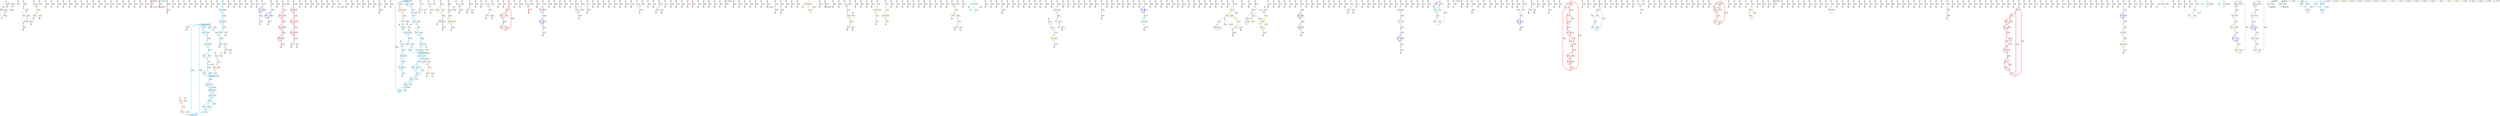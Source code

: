 digraph {
nodesep = 0.5;
node [shape = circle, label = "", height = 0.3];
"0" [style = "filled", fillcolor = "grey"];
"1" [style = "filled", fillcolor = "grey"];
"2" [style = "filled", fillcolor = "grey"];
"3" [style = "filled", fillcolor = "grey"];
"4" [style = "filled", fillcolor = "grey"];
"5" [style = "filled", fillcolor = "grey"];
"6" [style = "filled", fillcolor = "grey"];
"7" [style = "filled", fillcolor = "grey"];
"8" [style = "filled", fillcolor = "grey"];
"9" [style = "filled", fillcolor = "grey"];
"10" [style = "filled", fillcolor = "grey"];
"11" [style = "filled", fillcolor = "grey"];
"12" [style = "filled", fillcolor = "grey"];
"13" [style = "filled", fillcolor = "grey"];
"14" [style = "filled", fillcolor = "grey"];
"15" [style = "filled", fillcolor = "grey"];
"16" [style = "filled", fillcolor = "grey"];
"17" [style = "filled", fillcolor = "grey"];
"18" [style = "filled", fillcolor = "grey"];
"19" [style = "filled", fillcolor = "grey"];
"20" [style = "filled", fillcolor = "grey"];
"21" [style = "filled", fillcolor = "grey"];
"22" [style = "filled", fillcolor = "grey"];
"23" [style = "filled", fillcolor = "grey"];
"24" [style = "filled", fillcolor = "grey"];
"25" [style = "filled", fillcolor = "grey"];
"26" [style = "filled", fillcolor = "grey"];
"27" [style = "filled", fillcolor = "grey"];
"28" [style = "filled", fillcolor = "grey"];
"29" [style = "filled", fillcolor = "grey"];
"30" [style = "filled", fillcolor = "grey"];
"31" [style = "filled", fillcolor = "grey"];
"32" [style = "filled", fillcolor = "grey"];
"33" [style = "filled", fillcolor = "grey"];
"34" [style = "filled", fillcolor = "grey"];
"35" [style = "filled", fillcolor = "grey"];
"36" [style = "filled", fillcolor = "grey"];
"37" [style = "filled", fillcolor = "grey"];
"38" [style = "filled", fillcolor = "grey"];
"39" [style = "filled", fillcolor = "grey"];
"40" [style = "filled", fillcolor = "grey"];
"41" [style = "filled", fillcolor = "grey"];
"42" [style = "filled", fillcolor = "grey"];
"43" [style = "filled", fillcolor = "grey"];
"44" [style = "filled", fillcolor = "grey"];
"45" [style = "filled", fillcolor = "grey"];
"46" [style = "filled", fillcolor = "grey"];
"47" [style = "filled", fillcolor = "grey"];
"48" [style = "filled", fillcolor = "grey"];
"49" [style = "filled", fillcolor = "grey"];
"50" [style = "filled", fillcolor = "grey"];
"51" [style = "filled", fillcolor = "grey"];
"52" [style = "filled", fillcolor = "grey"];
"53" [style = "filled", fillcolor = "grey"];
"54" [style = "filled", fillcolor = "grey"];
"55" [style = "filled", fillcolor = "grey"];
"56" [style = "filled", fillcolor = "grey"];
"57" [style = "filled", fillcolor = "grey"];
"58" [style = "filled", fillcolor = "grey"];
"59" [style = "filled", fillcolor = "grey"];
"60" [style = "filled", fillcolor = "grey"];
"61" [style = "filled", fillcolor = "grey"];
"62" [style = "filled", fillcolor = "grey"];
"63" [style = "filled", fillcolor = "grey"];
"64" [style = "filled", fillcolor = "grey"];
"65" [style = "filled", fillcolor = "grey"];
"66" [style = "filled", fillcolor = "grey"];
"67" [style = "filled", fillcolor = "grey"];
"68" [style = "filled", fillcolor = "grey"];
"69" [style = "filled", fillcolor = "grey"];
"70" [style = "filled", fillcolor = "grey"];
"71" [style = "filled", fillcolor = "grey"];
"72" [style = "filled", fillcolor = "grey"];
"73" [style = "filled", fillcolor = "grey"];
"74" [style = "filled", fillcolor = "grey"];
"75" [style = "filled", fillcolor = "grey"];
"76" [style = "filled", fillcolor = "grey"];
"77" [style = "filled", fillcolor = "grey"];
"78" [style = "filled", fillcolor = "grey"];
"79" [style = "filled", fillcolor = "grey"];
"80" [style = "filled", fillcolor = "grey"];
"81" [style = "filled", fillcolor = "grey"];
"82" [style = "filled", fillcolor = "grey"];
"83" [style = "filled", fillcolor = "grey"];
"84" [style = "filled", fillcolor = "grey"];
"85" [style = "filled", fillcolor = "grey"];
"86" [style = "filled", fillcolor = "grey"];
"87" [style = "filled", fillcolor = "grey"];
"88" [style = "filled", fillcolor = "grey"];
"89" [style = "filled", fillcolor = "grey"];
"90" [style = "filled", fillcolor = "grey"];
"91" [style = "filled", fillcolor = "grey"];
"92" [style = "filled", fillcolor = "grey"];
"93" [style = "filled", fillcolor = "grey"];
"94" [style = "filled", fillcolor = "grey"];
"95" [style = "filled", fillcolor = "grey"];
"96" [style = "filled", fillcolor = "grey"];
"97" [style = "filled", fillcolor = "grey"];
"98" [style = "filled", fillcolor = "grey"];
"99" [style = "filled", fillcolor = "grey"];
"100" [style = "filled", fillcolor = "grey"];
"101" [style = "filled", fillcolor = "grey"];
"102" [style = "filled", fillcolor = "grey"];
"103" [style = "filled", fillcolor = "grey"];
"104" [style = "filled", fillcolor = "grey"];
"105" [style = "filled", fillcolor = "grey"];
"106" [style = "filled", fillcolor = "grey"];
"107" [style = "filled", fillcolor = "grey"];
"108" [style = "filled", fillcolor = "grey"];
"109" [style = "filled", fillcolor = "grey"];
"110" [style = "filled", fillcolor = "grey"];
"111" [style = "filled", fillcolor = "grey"];
"112" [style = "filled", fillcolor = "grey"];
"113" [style = "filled", fillcolor = "grey"];
"114" [style = "filled", fillcolor = "grey"];
"115" [style = "filled", fillcolor = "grey"];
"116" [style = "filled", fillcolor = "grey"];
"117" [style = "filled", fillcolor = "grey"];
"118" [style = "filled", fillcolor = "grey"];
"119" [style = "filled", fillcolor = "grey"];
"120" [style = "filled", fillcolor = "grey"];
"121" [style = "filled", fillcolor = "grey"];
"122" [style = "filled", fillcolor = "grey"];
"123" [style = "filled", fillcolor = "grey"];
"124" [style = "filled", fillcolor = "grey"];
"125" [style = "filled", fillcolor = "grey"];
"126" [style = "filled", fillcolor = "grey"];
"127" [style = "filled", fillcolor = "grey"];
"128" [style = "filled", fillcolor = "grey"];
"129" [style = "filled", fillcolor = "grey"];
"130" [style = "filled", fillcolor = "grey"];
"131" [style = "filled", fillcolor = "grey"];
"132" [style = "filled", fillcolor = "grey"];
"133" [style = "filled", fillcolor = "grey"];
"134" [style = "filled", fillcolor = "grey"];
"135" [style = "filled", fillcolor = "grey"];
"136" [style = "filled", fillcolor = "grey"];
"137" [style = "filled", fillcolor = "grey"];
"138" [style = "filled", fillcolor = "grey"];
"139" [style = "filled", fillcolor = "grey"];
"140" [style = "filled", fillcolor = "grey"];
"141" [style = "filled", fillcolor = "grey"];
"142" [style = "filled", fillcolor = "grey"];
"143" [style = "filled", fillcolor = "grey"];
"144" [style = "filled", fillcolor = "grey"];
"145" [style = "filled", fillcolor = "grey"];
"146" [style = "filled", fillcolor = "grey"];
"147" [style = "filled", fillcolor = "grey"];
"148" [style = "filled", fillcolor = "grey"];
"149" [style = "filled", fillcolor = "grey"];
"150" [style = "filled", fillcolor = "grey"];
"151" [style = "filled", fillcolor = "grey"];
"152" [style = "filled", fillcolor = "grey"];
"153" [style = "filled", fillcolor = "grey"];
"154" [style = "filled", fillcolor = "grey"];
"155" [style = "filled", fillcolor = "grey"];
"156" [style = "filled", fillcolor = "grey"];
"157" [style = "filled", fillcolor = "grey"];
"158" [style = "filled", fillcolor = "grey"];
"159" [style = "filled", fillcolor = "grey"];
"160" [style = "filled", fillcolor = "grey"];
"161" [style = "filled", fillcolor = "grey"];
"162" [style = "filled", fillcolor = "grey"];
"163" [style = "filled", fillcolor = "grey"];
"164" [style = "filled", fillcolor = "grey"];
"165" [style = "filled", fillcolor = "grey"];
"166" [style = "filled", fillcolor = "grey"];
"167" [style = "filled", fillcolor = "grey"];
"168" [style = "filled", fillcolor = "grey"];
"169" [style = "filled", fillcolor = "grey"];
"170" [style = "filled", fillcolor = "grey"];
"171" [style = "filled", fillcolor = "grey"];
"172" [style = "filled", fillcolor = "grey"];
"173" [style = "filled", fillcolor = "grey"];
"174" [style = "filled", fillcolor = "grey"];
"175" [style = "filled", fillcolor = "grey"];
"176" [style = "filled", fillcolor = "grey"];
"177" [style = "filled", fillcolor = "grey"];
"178" [style = "filled", fillcolor = "grey"];
"179" [style = "filled", fillcolor = "grey"];
"180" [style = "filled", fillcolor = "grey"];
"181" [style = "filled", fillcolor = "grey"];
"182" [style = "filled", fillcolor = "grey"];
"183" [style = "filled", fillcolor = "grey"];
"184" [style = "filled", fillcolor = "grey"];
"185" [style = "filled", fillcolor = "grey"];
"186" [style = "filled", fillcolor = "grey"];
"187" [style = "filled", fillcolor = "grey"];
"188" [style = "filled", fillcolor = "grey"];
"189" [style = "filled", fillcolor = "grey"];
"190" [style = "filled", fillcolor = "grey"];
"191" [style = "filled", fillcolor = "grey"];
"192" [style = "filled", fillcolor = "grey"];
"193" [style = "filled", fillcolor = "grey"];
"194" [style = "filled", fillcolor = "grey"];
"195" [style = "filled", fillcolor = "grey"];
"196" [style = "filled", fillcolor = "grey"];
"197" [style = "filled", fillcolor = "grey"];
"198" [style = "filled", fillcolor = "grey"];
"199" [style = "filled", fillcolor = "grey"];
"200" [style = "filled", fillcolor = "grey"];
"201" [style = "filled", fillcolor = "grey"];
"202" [style = "filled", fillcolor = "grey"];
"203" [style = "filled", fillcolor = "grey"];
"204" [style = "filled", fillcolor = "grey"];
"205" [style = "filled", fillcolor = "grey"];
"206" [style = "filled", fillcolor = "grey"];
"207" [style = "filled", fillcolor = "grey"];
"208" [style = "filled", fillcolor = "grey"];
"209" [style = "filled", fillcolor = "grey"];
"210" [style = "filled", fillcolor = "grey"];
"211" [style = "filled", fillcolor = "grey"];
"212" [style = "filled", fillcolor = "grey"];
"213" [style = "filled", fillcolor = "grey"];
"214" [style = "filled", fillcolor = "grey"];
"215" [style = "filled", fillcolor = "grey"];
"216" [style = "filled", fillcolor = "grey"];
"217" [style = "filled", fillcolor = "grey"];
"218" [style = "filled", fillcolor = "grey"];
"219" [style = "filled", fillcolor = "grey"];
"220" [style = "filled", fillcolor = "grey"];
"221" [style = "filled", fillcolor = "grey"];
"222" [style = "filled", fillcolor = "grey"];
"223" [style = "filled", fillcolor = "grey"];
"224" [style = "filled", fillcolor = "grey"];
"225" [style = "filled", fillcolor = "grey"];
"226" [style = "filled", fillcolor = "grey"];
"227" [style = "filled", fillcolor = "grey"];
"228" [style = "filled", fillcolor = "grey"];
"229" [style = "filled", fillcolor = "grey"];
"230" [style = "filled", fillcolor = "grey"];
"231" [style = "filled", fillcolor = "grey"];
"232" [style = "filled", fillcolor = "grey"];
"233" [style = "filled", fillcolor = "grey"];
"234" [style = "filled", fillcolor = "grey"];
"235" [style = "filled", fillcolor = "grey"];
"236" [style = "filled", fillcolor = "grey"];
"237" [style = "filled", fillcolor = "grey"];
"238" [style = "filled", fillcolor = "grey"];
"239" [style = "filled", fillcolor = "grey"];
"240" [style = "filled", fillcolor = "grey"];
"241" [style = "filled", fillcolor = "grey"];
"242" [style = "filled", fillcolor = "grey"];
"243" [style = "filled", fillcolor = "grey"];
"244" [style = "filled", fillcolor = "grey"];
"245" [style = "filled", fillcolor = "grey"];
"246" [style = "filled", fillcolor = "grey"];
"247" [style = "filled", fillcolor = "grey"];
"248" [style = "filled", fillcolor = "grey"];
"249" [style = "filled", fillcolor = "grey"];
"250" [style = "filled", fillcolor = "grey"];
"251" [style = "filled", fillcolor = "grey"];
"252" [style = "filled", fillcolor = "grey"];
"253" [style = "filled", fillcolor = "grey"];
"254" [style = "filled", fillcolor = "grey"];
"255" [style = "filled", fillcolor = "grey"];
"256" [style = "filled", fillcolor = "grey"];
"257" [style = "filled", fillcolor = "grey"];
"258" [style = "filled", fillcolor = "grey"];
"259" [style = "filled", fillcolor = "grey"];
"260" [style = "filled", fillcolor = "grey"];
"261" [style = "filled", fillcolor = "grey"];
"262" [style = "filled", fillcolor = "grey"];
"263" [style = "filled", fillcolor = "grey"];
"264" [style = "filled", fillcolor = "grey"];
"265" [style = "filled", fillcolor = "grey"];
"266" [style = "filled", fillcolor = "grey"];
"267" [style = "filled", fillcolor = "grey"];
"268" [style = "filled", fillcolor = "grey"];
"269" [style = "filled", fillcolor = "grey"];
"270" [style = "filled", fillcolor = "grey"];
"271" [style = "filled", fillcolor = "grey"];
"272" [style = "filled", fillcolor = "grey"];
"273" [style = "filled", fillcolor = "grey"];
"274" [style = "filled", fillcolor = "grey"];
"275" [style = "filled", fillcolor = "grey"];
"276" [style = "filled", fillcolor = "grey"];
"277" [style = "filled", fillcolor = "grey"];
"278" [style = "filled", fillcolor = "grey"];
"279" [style = "filled", fillcolor = "grey"];
"280" [style = "filled", fillcolor = "grey"];
"281" [style = "filled", fillcolor = "grey"];
"282" [style = "filled", fillcolor = "grey"];
"283" [style = "filled", fillcolor = "grey"];
"284" [style = "filled", fillcolor = "grey"];
"285" [style = "filled", fillcolor = "grey"];
"286" [style = "filled", fillcolor = "grey"];
"287" [style = "filled", fillcolor = "grey"];
"288" [style = "filled", fillcolor = "grey"];
"289" [style = "filled", fillcolor = "grey"];
"290" [style = "filled", fillcolor = "grey"];
"291" [style = "filled", fillcolor = "grey"];
"292" [style = "filled", fillcolor = "grey"];
"293" [style = "filled", fillcolor = "grey"];
"294" [style = "filled", fillcolor = "grey"];
"295" [style = "filled", fillcolor = "grey"];
"296" [style = "filled", fillcolor = "grey"];
"297" [style = "filled", fillcolor = "grey"];
"298" [style = "filled", fillcolor = "grey"];
"299" [style = "filled", fillcolor = "grey"];
"300" [style = "filled", fillcolor = "grey"];
"301" [style = "filled", fillcolor = "grey"];
"302" [style = "filled", fillcolor = "grey"];
"303" [style = "filled", fillcolor = "grey"];
"304" [style = "filled", fillcolor = "grey"];
"305" [style = "filled", fillcolor = "grey"];
"306" [style = "filled", fillcolor = "grey"];
"307" [style = "filled", fillcolor = "grey"];
"308" [style = "filled", fillcolor = "grey"];
"309" [style = "filled", fillcolor = "grey"];
"310" [style = "filled", fillcolor = "grey"];
"311" [style = "filled", fillcolor = "grey"];
"312" [style = "filled", fillcolor = "grey"];
"313" [style = "filled", fillcolor = "grey"];
"314" [style = "filled", fillcolor = "grey"];
"315" [style = "filled", fillcolor = "grey"];
"316" [style = "filled", fillcolor = "grey"];
"317" [style = "filled", fillcolor = "grey"];
"318" [style = "filled", fillcolor = "grey"];
"319" [style = "filled", fillcolor = "grey"];
"320" [style = "filled", fillcolor = "grey"];
"321" [style = "filled", fillcolor = "grey"];
"322" [style = "filled", fillcolor = "grey"];
"323" [style = "filled", fillcolor = "grey"];
"324" [style = "filled", fillcolor = "grey"];
"325" [style = "filled", fillcolor = "grey"];
"326" [style = "filled", fillcolor = "grey"];
"327" [style = "filled", fillcolor = "grey"];
"328" [style = "filled", fillcolor = "grey"];
"329" [style = "filled", fillcolor = "grey"];
"330" [style = "filled", fillcolor = "grey"];
"331" [style = "filled", fillcolor = "grey"];
"332" [style = "filled", fillcolor = "grey"];
"333" [style = "filled", fillcolor = "grey"];
"334" [style = "filled", fillcolor = "grey"];
"335" [style = "filled", fillcolor = "grey"];
"336" [style = "filled", fillcolor = "grey"];
"337" [style = "filled", fillcolor = "grey"];
"338" [style = "filled", fillcolor = "grey"];
"339" [style = "filled", fillcolor = "grey"];
"340" [style = "filled", fillcolor = "grey"];
"341" [style = "filled", fillcolor = "grey"];
"342" [style = "filled", fillcolor = "grey"];
"343" [style = "filled", fillcolor = "grey"];
"344" [style = "filled", fillcolor = "grey"];
"345" [style = "filled", fillcolor = "grey"];
"346" [style = "filled", fillcolor = "grey"];
"347" [style = "filled", fillcolor = "grey"];
"348" [style = "filled", fillcolor = "grey"];
"349" [style = "filled", fillcolor = "grey"];
"350" [style = "filled", fillcolor = "grey"];
"351" [style = "filled", fillcolor = "grey"];
"352" [style = "filled", fillcolor = "grey"];
"353" [style = "filled", fillcolor = "grey"];
"354" [style = "filled", fillcolor = "grey"];
"355" [style = "filled", fillcolor = "grey"];
"356" [style = "filled", fillcolor = "grey"];
"357" [style = "filled", fillcolor = "grey"];
"358" [style = "filled", fillcolor = "grey"];
"359" [style = "filled", fillcolor = "grey"];
"360" [style = "filled", fillcolor = "grey"];
"361" [style = "filled", fillcolor = "grey"];
"362" [style = "filled", fillcolor = "grey"];
"363" [style = "filled", fillcolor = "grey"];
"364" [style = "filled", fillcolor = "grey"];
"365" [style = "filled", fillcolor = "grey"];
"366" [style = "filled", fillcolor = "grey"];
"367" [style = "filled", fillcolor = "grey"];
"368" [style = "filled", fillcolor = "grey"];
"369" [style = "filled", fillcolor = "grey"];
"370" [style = "filled", fillcolor = "grey"];
"371" [style = "filled", fillcolor = "grey"];
"372" [style = "filled", fillcolor = "grey"];
"373" [style = "filled", fillcolor = "grey"];
"374" [style = "filled", fillcolor = "grey"];
"375" [style = "filled", fillcolor = "grey"];
"376" [style = "filled", fillcolor = "grey"];
"377" [style = "filled", fillcolor = "grey"];
"378" [style = "filled", fillcolor = "grey"];
"379" [style = "filled", fillcolor = "grey"];
"380" [style = "filled", fillcolor = "grey"];
"381" [style = "filled", fillcolor = "grey"];
"382" [style = "filled", fillcolor = "grey"];
"383" [style = "filled", fillcolor = "grey"];
"384" [style = "filled", fillcolor = "grey"];
"385" [style = "filled", fillcolor = "grey"];
"386" [style = "filled", fillcolor = "grey"];
"387" [style = "filled", fillcolor = "grey"];
"388" [style = "filled", fillcolor = "grey"];
"389" [style = "filled", fillcolor = "grey"];
"390" [style = "filled", fillcolor = "grey"];
"391" [style = "filled", fillcolor = "grey"];
"392" [style = "filled", fillcolor = "grey"];
"393" [style = "filled", fillcolor = "grey"];
"394" [style = "filled", fillcolor = "grey"];
"395" [style = "filled", fillcolor = "grey"];
"396" [style = "filled", fillcolor = "grey"];
"397" [style = "filled", fillcolor = "grey"];
"398" [style = "filled", fillcolor = "grey"];
"399" [style = "filled", fillcolor = "grey"];
"400" [style = "filled", fillcolor = "grey"];
"401" [style = "filled", fillcolor = "grey"];
"402" [style = "filled", fillcolor = "grey"];
"403" [style = "filled", fillcolor = "grey"];
"404" [style = "filled", fillcolor = "grey"];
"405" [style = "filled", fillcolor = "grey"];
"406" [style = "filled", fillcolor = "grey"];
"407" [style = "filled", fillcolor = "grey"];
"408" [style = "filled", fillcolor = "grey"];
"409" [style = "filled", fillcolor = "grey"];
"410" [style = "filled", fillcolor = "grey"];
"411" [style = "filled", fillcolor = "grey"];
"412" [style = "filled", fillcolor = "grey"];
"413" [style = "filled", fillcolor = "grey"];
"414" [style = "filled", fillcolor = "grey"];
"415" [style = "filled", fillcolor = "grey"];
"416" [style = "filled", fillcolor = "grey"];
"417" [style = "filled", fillcolor = "grey"];
"418" [style = "filled", fillcolor = "grey"];
"419" [style = "filled", fillcolor = "grey"];
"420" [style = "filled", fillcolor = "grey"];
"421" [style = "filled", fillcolor = "grey"];
"422" [style = "filled", fillcolor = "grey"];
"423" [style = "filled", fillcolor = "grey"];
"424" [style = "filled", fillcolor = "grey"];
"425" [style = "filled", fillcolor = "grey"];
"426" [style = "filled", fillcolor = "grey"];
"427" [style = "filled", fillcolor = "grey"];
"428" [style = "filled", fillcolor = "grey"];
"429" [style = "filled", fillcolor = "grey"];
"430" [style = "filled", fillcolor = "grey"];
"431" [style = "filled", fillcolor = "grey"];
"432" [style = "filled", fillcolor = "grey"];
"433" [style = "filled", fillcolor = "grey"];
"434" [style = "filled", fillcolor = "grey"];
"435" [style = "filled", fillcolor = "grey"];
"436" [style = "filled", fillcolor = "grey"];
"437" [style = "filled", fillcolor = "grey"];
"438" [style = "filled", fillcolor = "grey"];
"439" [style = "filled", fillcolor = "grey"];
"440" [style = "filled", fillcolor = "grey"];
"441" [style = "filled", fillcolor = "grey"];
"442" [style = "filled", fillcolor = "grey"];
"443" [style = "filled", fillcolor = "grey"];
"444" [style = "filled", fillcolor = "grey"];
"445" [style = "filled", fillcolor = "grey"];
"446" [style = "filled", fillcolor = "grey"];
"447" [style = "filled", fillcolor = "grey"];
"448" [style = "filled", fillcolor = "grey"];
"449" [style = "filled", fillcolor = "grey"];
"450" [style = "filled", fillcolor = "grey"];
"451" [style = "filled", fillcolor = "grey"];
"452" [style = "filled", fillcolor = "grey"];
"453" [style = "filled", fillcolor = "grey"];
"454" [style = "filled", fillcolor = "grey"];
"455" [style = "filled", fillcolor = "grey"];
"456" [style = "filled", fillcolor = "grey"];
"457" [style = "filled", fillcolor = "grey"];
"458" [style = "filled", fillcolor = "grey"];
"459" [style = "filled", fillcolor = "grey"];
"460" [style = "filled", fillcolor = "grey"];
"461" [style = "filled", fillcolor = "grey"];
"462" [style = "filled", fillcolor = "grey"];
"463" [style = "filled", fillcolor = "grey"];
"464" [style = "filled", fillcolor = "grey"];
"465" [style = "filled", fillcolor = "grey"];
"466" [style = "filled", fillcolor = "grey"];
"467" [style = "filled", fillcolor = "grey"];
"468" [style = "filled", fillcolor = "grey"];
"469" [style = "filled", fillcolor = "grey"];
"470" [style = "filled", fillcolor = "grey"];
"471" [style = "filled", fillcolor = "grey"];
"472" [style = "filled", fillcolor = "grey"];
"473" [style = "filled", fillcolor = "grey"];
"474" [style = "filled", fillcolor = "grey"];
"475" [style = "filled", fillcolor = "grey"];
"476" [style = "filled", fillcolor = "grey"];
"477" [style = "filled", fillcolor = "grey"];
"478" [style = "filled", fillcolor = "grey"];
"479" [style = "filled", fillcolor = "grey"];
"480" [style = "filled", fillcolor = "grey"];
"481" [style = "filled", fillcolor = "grey"];
"482" [style = "filled", fillcolor = "grey"];
"483" [style = "filled", fillcolor = "grey"];
"484" [style = "filled", fillcolor = "grey"];
"485" [style = "filled", fillcolor = "grey"];
"486" [style = "filled", fillcolor = "grey"];
"487" [style = "filled", fillcolor = "grey"];
"488" [style = "filled", fillcolor = "grey"];
"489" [style = "filled", fillcolor = "grey"];
"490" [style = "filled", fillcolor = "grey"];
"491" [style = "filled", fillcolor = "grey"];
"492" [style = "filled", fillcolor = "grey"];
"493" [style = "filled", fillcolor = "grey"];
"494" [style = "filled", fillcolor = "grey"];
"495" [style = "filled", fillcolor = "grey"];
"496" [style = "filled", fillcolor = "grey"];
"497" [style = "filled", fillcolor = "grey"];
"498" [style = "filled", fillcolor = "grey"];
"499" [style = "filled", fillcolor = "grey"];
"500" [style = "filled", fillcolor = "grey"];
"501" [style = "filled", fillcolor = "grey"];
"502" [style = "filled", fillcolor = "grey"];
"503" [style = "filled", fillcolor = "grey"];
"504" [style = "filled", fillcolor = "grey"];
"505" [style = "filled", fillcolor = "grey"];
"506" [style = "filled", fillcolor = "grey"];
"507" [style = "filled", fillcolor = "grey"];
"508" [style = "filled", fillcolor = "grey"];
"509" [style = "filled", fillcolor = "grey"];
"510" [style = "filled", fillcolor = "grey"];
"511" [style = "filled", fillcolor = "grey"];
"512" [style = "filled", fillcolor = "grey"];
"513" [style = "filled", fillcolor = "grey"];
"514" [style = "filled", fillcolor = "grey"];
"515" [style = "filled", fillcolor = "grey"];
"516" [style = "filled", fillcolor = "grey"];
"517" [style = "filled", fillcolor = "grey"];
"518" [style = "filled", fillcolor = "grey"];
"519" [style = "filled", fillcolor = "grey"];
"520" [style = "filled", fillcolor = "grey"];
"521" [style = "filled", fillcolor = "grey"];
"522" [style = "filled", fillcolor = "grey"];
"523" [style = "filled", fillcolor = "grey"];
"524" [style = "filled", fillcolor = "grey"];
"525" [style = "filled", fillcolor = "grey"];
"526" [style = "filled", fillcolor = "grey"];
"527" [style = "filled", fillcolor = "grey"];
"528" [style = "filled", fillcolor = "grey"];
"529" [style = "filled", fillcolor = "grey"];
"530" [style = "filled", fillcolor = "grey"];
"531" [style = "filled", fillcolor = "grey"];
"532" [style = "filled", fillcolor = "grey"];
"533" [style = "filled", fillcolor = "grey"];
"534" [style = "filled", fillcolor = "grey"];
"535" [style = "filled", fillcolor = "grey"];
"536" [style = "filled", fillcolor = "grey"];
"537" [style = "filled", fillcolor = "grey"];
"538" [style = "filled", fillcolor = "grey"];
"539" [style = "filled", fillcolor = "grey"];
"540" [style = "filled", fillcolor = "grey"];
"541" [style = "filled", fillcolor = "grey"];
"542" [style = "filled", fillcolor = "grey"];
"543" [style = "filled", fillcolor = "grey"];
"544" [style = "filled", fillcolor = "grey"];
"545" [style = "filled", fillcolor = "grey"];
"546" [style = "filled", fillcolor = "grey"];
"547" [style = "filled", fillcolor = "grey"];
"548" [style = "filled", fillcolor = "grey"];
"549" [style = "filled", fillcolor = "grey"];
"550" [style = "filled", fillcolor = "grey"];
"551" [style = "filled", fillcolor = "grey"];
"552" [style = "filled", fillcolor = "grey"];
"553" [style = "filled", fillcolor = "grey"];
"554" [style = "filled", fillcolor = "grey"];
"555" [style = "filled", fillcolor = "grey"];
"556" [style = "filled", fillcolor = "grey"];
"557" [style = "filled", fillcolor = "grey"];
"558" [style = "filled", fillcolor = "grey"];
"559" [style = "filled", fillcolor = "grey"];
"560" [style = "filled", fillcolor = "grey"];
"561" [style = "filled", fillcolor = "grey"];
"562" [style = "filled", fillcolor = "grey"];
"563" [style = "filled", fillcolor = "grey"];
"564" [style = "filled", fillcolor = "grey"];
"565" [style = "filled", fillcolor = "grey"];
"566" [style = "filled", fillcolor = "grey"];
"567" [style = "filled", fillcolor = "grey"];
"568" [style = "filled", fillcolor = "grey"];
"569" [style = "filled", fillcolor = "grey"];
"570" [style = "filled", fillcolor = "grey"];
"571" [style = "filled", fillcolor = "grey"];
"572" [style = "filled", fillcolor = "grey"];
"573" [style = "filled", fillcolor = "grey"];
"574" [style = "filled", fillcolor = "grey"];
"575" [style = "filled", fillcolor = "grey"];
"576" [style = "filled", fillcolor = "grey"];
"577" [style = "filled", fillcolor = "grey"];
"578" [style = "filled", fillcolor = "grey"];
"579" [style = "filled", fillcolor = "grey"];
"580" [style = "filled", fillcolor = "grey"];
"581" [style = "filled", fillcolor = "grey"];
"582" [style = "filled", fillcolor = "grey"];
"583" [style = "filled", fillcolor = "grey"];
"584" [style = "filled", fillcolor = "grey"];
"585" [style = "filled", fillcolor = "grey"];
"586" [style = "filled", fillcolor = "grey"];
"587" [style = "filled", fillcolor = "grey"];
"588" [style = "filled", fillcolor = "grey"];
"589" [style = "filled", fillcolor = "grey"];
"590" [style = "filled", fillcolor = "grey"];
"591" [style = "filled", fillcolor = "grey"];
"592" [style = "filled", fillcolor = "grey"];
"593" [style = "filled", fillcolor = "grey"];
"594" [style = "filled", fillcolor = "grey"];
"595" [style = "filled", fillcolor = "grey"];
"596" [style = "filled", fillcolor = "grey"];
"597" [style = "filled", fillcolor = "grey"];
"598" [style = "filled", fillcolor = "grey"];
"599" [style = "filled", fillcolor = "grey"];
"600" [style = "filled", fillcolor = "grey"];
"601" [style = "filled", fillcolor = "grey"];
"602" [style = "filled", fillcolor = "grey"];
"603" [style = "filled", fillcolor = "grey"];
"604" [style = "filled", fillcolor = "grey"];
"605" [style = "filled", fillcolor = "grey"];
"606" [style = "filled", fillcolor = "grey"];
"607" [style = "filled", fillcolor = "grey"];
"608" [style = "filled", fillcolor = "grey"];
"609" [style = "filled", fillcolor = "grey"];
"610" [style = "filled", fillcolor = "grey"];
"611" [style = "filled", fillcolor = "grey"];
"612" [style = "filled", fillcolor = "grey"];
"613" [style = "filled", fillcolor = "grey"];
"614" [style = "filled", fillcolor = "grey"];
"615" [style = "filled", fillcolor = "grey"];
"616" [style = "filled", fillcolor = "grey"];
"617" [style = "filled", fillcolor = "grey"];
"618" [style = "filled", fillcolor = "grey"];
"619" [style = "filled", fillcolor = "grey"];
"620" [style = "filled", fillcolor = "grey"];
"621" [style = "filled", fillcolor = "grey"];
"622" [style = "filled", fillcolor = "grey"];
"623" [style = "filled", fillcolor = "grey"];
"624" [style = "filled", fillcolor = "grey"];
"625" [style = "filled", fillcolor = "grey"];
"626" [style = "filled", fillcolor = "grey"];
"627" [style = "filled", fillcolor = "grey"];
"628" [style = "filled", fillcolor = "grey"];
"629" [style = "filled", fillcolor = "grey"];
"630" [style = "filled", fillcolor = "grey"];
"631" [style = "filled", fillcolor = "grey"];
"632" [style = "filled", fillcolor = "grey"];
"633" [style = "filled", fillcolor = "grey"];
"634" [style = "filled", fillcolor = "grey"];
"635" [style = "filled", fillcolor = "grey"];
"636" [style = "filled", fillcolor = "grey"];
"637" [style = "filled", fillcolor = "grey"];
"638" [style = "filled", fillcolor = "grey"];
"639" [style = "filled", fillcolor = "grey"];
"640" [style = "filled", fillcolor = "grey"];
"641" [style = "filled", fillcolor = "grey"];
"642" [style = "filled", fillcolor = "grey"];
"643" [style = "filled", fillcolor = "grey"];
"644" [style = "filled", fillcolor = "grey"];
"645" [style = "filled", fillcolor = "grey"];
"646" [style = "filled", fillcolor = "grey"];
"647" [style = "filled", fillcolor = "grey"];
"648" [style = "filled", fillcolor = "grey"];
"649" [style = "filled", fillcolor = "grey"];
"650" [style = "filled", fillcolor = "grey"];
"651" [style = "filled", fillcolor = "grey"];
"652" [style = "filled", fillcolor = "grey"];
"653" [style = "filled", fillcolor = "grey"];
"654" [style = "filled", fillcolor = "grey"];
"655" [style = "filled", fillcolor = "grey"];
"656" [style = "filled", fillcolor = "grey"];
"657" [style = "filled", fillcolor = "grey"];
"658" [style = "filled", fillcolor = "grey"];
"659" [style = "filled", fillcolor = "grey"];
"660" [style = "filled", fillcolor = "grey"];
"661" [style = "filled", fillcolor = "grey"];
"662" [style = "filled", fillcolor = "grey"];
"663" [style = "filled", fillcolor = "grey"];
"664" [style = "filled", fillcolor = "grey"];
"665" [style = "filled", fillcolor = "grey"];
"666" [style = "filled", fillcolor = "grey"];
"667" [style = "filled", fillcolor = "grey"];
"668" [style = "filled", fillcolor = "grey"];
"669" [style = "filled", fillcolor = "grey"];
"670" [style = "filled", fillcolor = "grey"];
"671" [style = "filled", fillcolor = "grey"];
"672" [style = "filled", fillcolor = "grey"];
"673" [style = "filled", fillcolor = "grey"];
"674" [style = "filled", fillcolor = "grey"];
"675" [style = "filled", fillcolor = "grey"];
"676" [style = "filled", fillcolor = "grey"];
"677" [style = "filled", fillcolor = "grey"];
"678" [style = "filled", fillcolor = "grey"];
"679" [style = "filled", fillcolor = "grey"];
"680" [style = "filled", fillcolor = "grey"];
"681" [style = "filled", fillcolor = "grey"];
"682" [style = "filled", fillcolor = "grey"];
"683" [style = "filled", fillcolor = "grey"];
"684" [style = "filled", fillcolor = "grey"];
"685" [style = "filled", fillcolor = "grey"];
"686" [style = "filled", fillcolor = "grey"];
"687" [style = "filled", fillcolor = "grey"];
"688" [style = "filled", fillcolor = "grey"];
"689" [style = "filled", fillcolor = "grey"];
"690" [style = "filled", fillcolor = "grey"];
"691" [style = "filled", fillcolor = "grey"];
"692" [style = "filled", fillcolor = "grey"];
"693" [style = "filled", fillcolor = "grey"];
"694" [style = "filled", fillcolor = "grey"];
"695" [style = "filled", fillcolor = "grey"];
"696" [style = "filled", fillcolor = "grey"];
"697" [style = "filled", fillcolor = "grey"];
"698" [style = "filled", fillcolor = "grey"];
"699" [style = "filled", fillcolor = "grey"];
"700" [style = "filled", fillcolor = "grey"];
"701" [style = "filled", fillcolor = "grey"];
"702" [style = "filled", fillcolor = "grey"];
"703" [style = "filled", fillcolor = "grey"];
"704" [style = "filled", fillcolor = "grey"];
"705" [style = "filled", fillcolor = "grey"];
"706" [style = "filled", fillcolor = "grey"];
"707" [style = "filled", fillcolor = "grey"];
"708" [style = "filled", fillcolor = "grey"];
"709" [style = "filled", fillcolor = "grey"];
"710" [style = "filled", fillcolor = "grey"];
"711" [style = "filled", fillcolor = "grey"];
"712" [style = "filled", fillcolor = "grey"];
"713" [style = "filled", fillcolor = "grey"];
"714" [style = "filled", fillcolor = "grey"];
"715" [style = "filled", fillcolor = "grey"];
"716" [style = "filled", fillcolor = "grey"];
"717" [style = "filled", fillcolor = "grey"];
"718" [style = "filled", fillcolor = "grey"];
"719" [style = "filled", fillcolor = "grey"];
"720" [style = "filled", fillcolor = "grey"];
"721" [style = "filled", fillcolor = "grey"];
"722" [style = "filled", fillcolor = "grey"];
"723" [style = "filled", fillcolor = "grey"];
"724" [style = "filled", fillcolor = "grey"];
"725" [style = "filled", fillcolor = "grey"];
"726" [style = "filled", fillcolor = "grey"];
"727" [style = "filled", fillcolor = "grey"];
"728" [style = "filled", fillcolor = "grey"];
"729" [style = "filled", fillcolor = "grey"];
"730" [style = "filled", fillcolor = "grey"];
"731" [style = "filled", fillcolor = "grey"];
"732" [style = "filled", fillcolor = "grey"];
"733" [style = "filled", fillcolor = "grey"];
"734" [style = "filled", fillcolor = "grey"];
"735" [style = "filled", fillcolor = "grey"];
"736" [style = "filled", fillcolor = "grey"];
"737" [style = "filled", fillcolor = "grey"];
"738" [style = "filled", fillcolor = "grey"];
"739" [style = "filled", fillcolor = "grey"];
"740" [style = "filled", fillcolor = "grey"];
"741" [style = "filled", fillcolor = "grey"];
"742" [style = "filled", fillcolor = "grey"];
"743" [style = "filled", fillcolor = "grey"];
"744" [style = "filled", fillcolor = "grey"];
"745" [style = "filled", fillcolor = "grey"];
"746" [style = "filled", fillcolor = "grey"];
"747" [style = "filled", fillcolor = "grey"];
"748" [style = "filled", fillcolor = "grey"];
"749" [style = "filled", fillcolor = "grey"];
"325" -> "320" [label = "id 1\l2.4k 3x", color = "black"] ;
"308" -> "158" [label = "id -1\l2.4k 3x", color = "black"] ;
"306" -> "329" [label = "id 3\l41k 4x", color = "black"] ;
"547" -> "227" [label = "id -3\l41k 4x", color = "black"] ;
"338" -> "551" [label = "id 10\l5k 24x", color = "black"] ;
"542" -> "373" [label = "id -10\l5k 24x", color = "black"] ;
"657" -> "486" [label = "id 14\l2.5k 8x", color = "black"] ;
"521" -> "256" [label = "id -14\l2.5k 8x", color = "black"] ;
"326" -> "750" [label = "id 15\l4.9k 30x", color = "darkorchid" , penwidth = 3] ;
"751" -> "339" [label = "id -15\l4.9k 30x", color = "darkorchid" , penwidth = 3] ;
"750" -> "752" [label = "id 17\l1.1k 10x", color = "black"] ;
"753" -> "751" [label = "id -17\l1.1k 10x", color = "black"] ;
"754" -> "755" [label = "id 19\l16k 18x", color = "black"] ;
"756" -> "757" [label = "id -19\l16k 18x", color = "black"] ;
"754" -> "758" [label = "id 20\l2.9k 11x", color = "black"] ;
"759" -> "757" [label = "id -20\l2.9k 11x", color = "black"] ;
"757" -> "760" [label = "id 21\l18k 12x", color = "black"] ;
"761" -> "754" [label = "id -21\l18k 12x", color = "black"] ;
"755" -> "761" [label = "id 22\l1.8k 55x", color = "goldenrod" , penwidth = 3] ;
"760" -> "756" [label = "id -22\l1.8k 55x", color = "goldenrod" , penwidth = 3] ;
"457" -> "515" [label = "id 26\l5k 3x", color = "black"] ;
"285" -> "347" [label = "id -26\l5k 3x", color = "black"] ;
"460" -> "349" [label = "id 27\l8k 3x", color = "black"] ;
"321" -> "304" [label = "id -27\l8k 3x", color = "black"] ;
"357" -> "762" [label = "id 29\l1.1k 8x", color = "cadetblue1" , penwidth = 3] ;
"763" -> "461" [label = "id -29\l1.1k 8x", color = "cadetblue1" , penwidth = 3] ;
"762" -> "353" [label = "id 30\l11k 5x", color = "black"] ;
"716" -> "763" [label = "id -30\l11k 5x", color = "black"] ;
"762" -> "619" [label = "id 31\l12k 3x", color = "black"] ;
"620" -> "763" [label = "id -31\l12k 3x", color = "black"] ;
"283" -> "536" [label = "id 32\l2.6k 4x", color = "black"] ;
"344" -> "315" [label = "id -32\l2.6k 4x", color = "black"] ;
"764" -> "765" [label = "id 34\l11k 2x", color = "cadetblue1" , penwidth = 3] ;
"766" -> "767" [label = "id -34\l11k 2x", color = "cadetblue1" , penwidth = 3] ;
"764" -> "765" [label = "id 35\l12k 1x", color = "cadetblue1" , penwidth = 3] ;
"766" -> "767" [label = "id -35\l12k 1x", color = "cadetblue1" , penwidth = 3] ;
"446" -> "615" [label = "id 38\l43k 6x", color = "black"] ;
"541" -> "365" [label = "id -38\l43k 6x", color = "black"] ;
"369" -> "372" [label = "id 39\l10k 7x", color = "black"] ;
"410" -> "374" [label = "id -39\l10k 7x", color = "black"] ;
"345" -> "539" [label = "id 40\l3.9k 28x", color = "black"] ;
"397" -> "656" [label = "id -40\l3.9k 28x", color = "black"] ;
"278" -> "296" [label = "id 47\l7k 4x", color = "black"] ;
"258" -> "275" [label = "id -47\l7k 4x", color = "black"] ;
"485" -> "272" [label = "id 53\l8k 3x", color = "black"] ;
"208" -> "265" [label = "id -53\l8k 3x", color = "black"] ;
"768" -> "769" [label = "id 54\l2.5k 14x", color = "black"] ;
"770" -> "771" [label = "id -54\l2.5k 14x", color = "black"] ;
"769" -> "772" [label = "id 55\l3.6k 15x", color = "black"] ;
"773" -> "770" [label = "id -55\l3.6k 15x", color = "black"] ;
"769" -> "773" [label = "id 56\l7k 1x", color = "cadetblue1" , penwidth = 3] ;
"772" -> "770" [label = "id -56\l7k 1x", color = "cadetblue1" , penwidth = 3] ;
"771" -> "774" [label = "id 57\l2.9k 2x", color = "darkgoldenrod1" , penwidth = 3] ;
"775" -> "768" [label = "id -57\l2.9k 2x", color = "darkgoldenrod1" , penwidth = 3] ;
"771" -> "774" [label = "id 58\l0.5k 1x", color = "darkgoldenrod1" , penwidth = 3] ;
"775" -> "768" [label = "id -58\l0.5k 1x", color = "darkgoldenrod1" , penwidth = 3] ;
"772" -> "360" [label = "id 59\l2.3k 10x", color = "black"] ;
"257" -> "773" [label = "id -59\l2.3k 10x", color = "black"] ;
"435" -> "776" [label = "id 61\l1.4k 2x", color = "blue" , penwidth = 3] ;
"777" -> "376" [label = "id -61\l1.4k 2x", color = "blue" , penwidth = 3] ;
"776" -> "778" [label = "id 62\l1.9k 5x", color = "black"] ;
"779" -> "777" [label = "id -62\l1.9k 5x", color = "black"] ;
"778" -> "780" [label = "id 64\l0.8k 2x", color = "aquamarine1" , penwidth = 3] ;
"781" -> "779" [label = "id -64\l0.8k 2x", color = "aquamarine1" , penwidth = 3] ;
"778" -> "780" [label = "id 65\l2.0k 3x", color = "aquamarine1" , penwidth = 3] ;
"781" -> "779" [label = "id -65\l2.0k 3x", color = "aquamarine1" , penwidth = 3] ;
"780" -> "782" [label = "id 66\l8k 4x", color = "black"] ;
"783" -> "781" [label = "id -66\l8k 4x", color = "black"] ;
"782" -> "784" [label = "id 67\l12k 2x", color = "deepskyblue1" , penwidth = 3] ;
"785" -> "783" [label = "id -67\l12k 2x", color = "deepskyblue1" , penwidth = 3] ;
"782" -> "784" [label = "id 68\l12k 3x", color = "deepskyblue1" , penwidth = 3] ;
"785" -> "783" [label = "id -68\l12k 3x", color = "deepskyblue1" , penwidth = 3] ;
"156" -> "368" [label = "id 70\l13k 4x", color = "black"] ;
"299" -> "252" [label = "id -70\l13k 4x", color = "black"] ;
"343" -> "267" [label = "id 74\l13k 10x", color = "black"] ;
"312" -> "364" [label = "id -74\l13k 10x", color = "black"] ;
"292" -> "259" [label = "id 76\l33k 4x", color = "black"] ;
"245" -> "244" [label = "id -76\l33k 4x", color = "black"] ;
"248" -> "169" [label = "id 84\l2.8k 3x", color = "black"] ;
"474" -> "239" [label = "id -84\l2.8k 3x", color = "black"] ;
"234" -> "206" [label = "id 85\l3.0k 4x", color = "black"] ;
"237" -> "616" [label = "id -85\l3.0k 4x", color = "black"] ;
"404" -> "250" [label = "id 87\l14k 5x", color = "black"] ;
"363" -> "668" [label = "id -87\l14k 5x", color = "black"] ;
"385" -> "387" [label = "id 88\l16k 3x", color = "black"] ;
"388" -> "334" [label = "id -88\l16k 3x", color = "black"] ;
"389" -> "390" [label = "id 90\l5k 3x", color = "black"] ;
"391" -> "163" [label = "id -90\l5k 3x", color = "black"] ;
"683" -> "331" [label = "id 91\l18k 3x", color = "black"] ;
"231" -> "392" [label = "id -91\l18k 3x", color = "black"] ;
"142" -> "786" [label = "id 93\l11k 3x", color = "black"] ;
"787" -> "393" [label = "id -93\l11k 3x", color = "black"] ;
"703" -> "704" [label = "id 98\l20k 3x", color = "black"] ;
"419" -> "307" [label = "id -98\l20k 3x", color = "black"] ;
"402" -> "455" [label = "id 99\l5k 3x", color = "black"] ;
"411" -> "134" [label = "id -99\l5k 3x", color = "black"] ;
"758" -> "788" [label = "id 100\l2.8k 13x", color = "goldenrod" , penwidth = 3] ;
"789" -> "759" [label = "id -100\l2.8k 13x", color = "goldenrod" , penwidth = 3] ;
"759" -> "790" [label = "id 101\l3.5k 8x", color = "goldenrod" , penwidth = 3] ;
"791" -> "758" [label = "id -101\l3.5k 8x", color = "goldenrod" , penwidth = 3] ;
"788" -> "405" [label = "id 102\l2.6k 34x", color = "goldenrod" , penwidth = 3] ;
"316" -> "789" [label = "id -102\l2.6k 34x", color = "goldenrod" , penwidth = 3] ;
"789" -> "790" [label = "id 103\l5k 5x", color = "goldenrod" , penwidth = 3] ;
"791" -> "788" [label = "id -103\l5k 5x", color = "goldenrod" , penwidth = 3] ;
"792" -> "793" [label = "id 106\l3.3k 1x", color = "aquamarine1" , penwidth = 3] ;
"794" -> "795" [label = "id -106\l3.3k 1x", color = "aquamarine1" , penwidth = 3] ;
"792" -> "793" [label = "id 107\l3.9k 3x", color = "aquamarine1" , penwidth = 3] ;
"794" -> "795" [label = "id -107\l3.9k 3x", color = "aquamarine1" , penwidth = 3] ;
"793" -> "796" [label = "id 109\l5k 3x", color = "black"] ;
"797" -> "794" [label = "id -109\l5k 3x", color = "black"] ;
"796" -> "798" [label = "id 110\l1.0k 1x", color = "blue" , penwidth = 3] ;
"799" -> "797" [label = "id -110\l1.0k 1x", color = "blue" , penwidth = 3] ;
"796" -> "798" [label = "id 111\l0.9k 3x", color = "blue" , penwidth = 3] ;
"799" -> "797" [label = "id -111\l0.9k 3x", color = "blue" , penwidth = 3] ;
"586" -> "413" [label = "id 119\l14k 8x", color = "black"] ;
"588" -> "414" [label = "id -119\l14k 8x", color = "black"] ;
"790" -> "753" [label = "id 123\l1.2k 13x", color = "goldenrod" , penwidth = 3] ;
"752" -> "791" [label = "id -123\l1.2k 13x", color = "goldenrod" , penwidth = 3] ;
"753" -> "624" [label = "id 124\l5k 5x", color = "black"] ;
"623" -> "752" [label = "id -124\l5k 5x", color = "black"] ;
"701" -> "366" [label = "id 126\l8k 3x", color = "black"] ;
"420" -> "422" [label = "id -126\l8k 3x", color = "black"] ;
"354" -> "424" [label = "id 127\l15k 10x", color = "black"] ;
"426" -> "428" [label = "id -127\l15k 10x", color = "black"] ;
"434" -> "437" [label = "id 132\l35k 4x", color = "black"] ;
"438" -> "439" [label = "id -132\l35k 4x", color = "black"] ;
"800" -> "705" [label = "id 133\l2.8k 6x", color = "black"] ;
"706" -> "801" [label = "id -133\l2.8k 6x", color = "black"] ;
"800" -> "458" [label = "id 134\l3.7k 3x", color = "black"] ;
"408" -> "801" [label = "id -134\l3.7k 3x", color = "black"] ;
"440" -> "340" [label = "id 136\l22k 5x", color = "black"] ;
"228" -> "289" [label = "id -136\l22k 5x", color = "black"] ;
"522" -> "713" [label = "id 142\l6k 3x", color = "black"] ;
"621" -> "261" [label = "id -142\l6k 3x", color = "black"] ;
"442" -> "358" [label = "id 143\l16k 3x", color = "black"] ;
"264" -> "444" [label = "id -143\l16k 3x", color = "black"] ;
"802" -> "37" [label = "id 152\l2.0k 3x", color = "darkgreen" , penwidth = 3] ;
"99" -> "803" [label = "id -152\l2.0k 3x", color = "darkgreen" , penwidth = 3] ;
"303" -> "449" [label = "id 155\l11k 4x", color = "black"] ;
"273" -> "453" [label = "id -155\l11k 4x", color = "black"] ;
"804" -> "805" [label = "id 161\l1.3k 2x", color = "darkgreen" , penwidth = 3] ;
"806" -> "807" [label = "id -161\l1.3k 2x", color = "darkgreen" , penwidth = 3] ;
"804" -> "805" [label = "id 162\l1.4k 2x", color = "darkgreen" , penwidth = 3] ;
"806" -> "807" [label = "id -162\l1.4k 2x", color = "darkgreen" , penwidth = 3] ;
"805" -> "808" [label = "id 164\l4.8k 5x", color = "black"] ;
"809" -> "806" [label = "id -164\l4.8k 5x", color = "black"] ;
"808" -> "810" [label = "id 165\l5k 2x", color = "darkolivegreen3" , penwidth = 3] ;
"811" -> "809" [label = "id -165\l5k 2x", color = "darkolivegreen3" , penwidth = 3] ;
"808" -> "810" [label = "id 166\l5k 2x", color = "darkolivegreen3" , penwidth = 3] ;
"811" -> "809" [label = "id -166\l5k 2x", color = "darkolivegreen3" , penwidth = 3] ;
"810" -> "812" [label = "id 167\l2.5k 5x", color = "black"] ;
"813" -> "811" [label = "id -167\l2.5k 5x", color = "black"] ;
"812" -> "814" [label = "id 168\l1.6k 2x", color = "darkolivegreen3" , penwidth = 3] ;
"815" -> "813" [label = "id -168\l1.6k 2x", color = "darkolivegreen3" , penwidth = 3] ;
"812" -> "814" [label = "id 169\l1.4k 3x", color = "darkolivegreen3" , penwidth = 3] ;
"815" -> "813" [label = "id -169\l1.4k 3x", color = "darkolivegreen3" , penwidth = 3] ;
"814" -> "816" [label = "id 170\l1.4k 7x", color = "black"] ;
"817" -> "815" [label = "id -170\l1.4k 7x", color = "black"] ;
"816" -> "818" [label = "id 171\l2.2k 5x", color = "blue" , penwidth = 3] ;
"819" -> "817" [label = "id -171\l2.2k 5x", color = "blue" , penwidth = 3] ;
"816" -> "818" [label = "id 172\l2.8k 1x", color = "blue" , penwidth = 3] ;
"819" -> "817" [label = "id -172\l2.8k 1x", color = "blue" , penwidth = 3] ;
"818" -> "820" [label = "id 173\l3.5k 3x", color = "black"] ;
"821" -> "819" [label = "id -173\l3.5k 3x", color = "black"] ;
"820" -> "822" [label = "id 174\l6k 2x", color = "goldenrod" , penwidth = 3] ;
"823" -> "821" [label = "id -174\l6k 2x", color = "goldenrod" , penwidth = 3] ;
"820" -> "822" [label = "id 175\l3.2k 2x", color = "goldenrod" , penwidth = 3] ;
"823" -> "821" [label = "id -175\l3.2k 2x", color = "goldenrod" , penwidth = 3] ;
"824" -> "274" [label = "id 177\l12k 13x", color = "black"] ;
"220" -> "825" [label = "id -177\l12k 13x", color = "black"] ;
"824" -> "115" [label = "id 178\l9k 4x", color = "black"] ;
"459" -> "825" [label = "id -178\l9k 4x", color = "black"] ;
"322" -> "826" [label = "id 182\l12k 6x", color = "darkgoldenrod1" , penwidth = 3] ;
"827" -> "268" [label = "id -182\l12k 6x", color = "darkgoldenrod1" , penwidth = 3] ;
"826" -> "828" [label = "id 183\l1.1k 13x", color = "darkgoldenrod1" , penwidth = 3] ;
"829" -> "827" [label = "id -183\l1.1k 13x", color = "darkgoldenrod1" , penwidth = 3] ;
"827" -> "108" [label = "id 184\l10k 5x", color = "black"] ;
"173" -> "826" [label = "id -184\l10k 5x", color = "black"] ;
"828" -> "830" [label = "id 185\l1.1k 4x", color = "black"] ;
"831" -> "829" [label = "id -185\l1.1k 4x", color = "black"] ;
"828" -> "830" [label = "id 186\l1.1k 8x", color = "black"] ;
"831" -> "829" [label = "id -186\l1.1k 8x", color = "black"] ;
"830" -> "830" [label = "id 187\l0.5k 17x", color = "deepskyblue1" , penwidth = 3] ;
"831" -> "831" [label = "id -187\l0.5k 17x", color = "deepskyblue1" , penwidth = 3] ;
"830" -> "832" [label = "id 188\l0.7k 20x", color = "deepskyblue1" , penwidth = 3] ;
"833" -> "831" [label = "id -188\l0.7k 20x", color = "deepskyblue1" , penwidth = 3] ;
"830" -> "832" [label = "id 189\l1.1k 1x", color = "deepskyblue1" , penwidth = 3] ;
"833" -> "831" [label = "id -189\l1.1k 1x", color = "deepskyblue1" , penwidth = 3] ;
"831" -> "834" [label = "id 190\l0.9k 12x", color = "deepskyblue1" , penwidth = 3] ;
"835" -> "830" [label = "id -190\l0.9k 12x", color = "deepskyblue1" , penwidth = 3] ;
"832" -> "832" [label = "id 191\l0.7k 16x", color = "deepskyblue1" , penwidth = 3] ;
"833" -> "833" [label = "id -191\l0.7k 16x", color = "deepskyblue1" , penwidth = 3] ;
"832" -> "832" [label = "id 192\l0.6k 5x", color = "deepskyblue1" , penwidth = 3] ;
"833" -> "833" [label = "id -192\l0.6k 5x", color = "deepskyblue1" , penwidth = 3] ;
"832" -> "836" [label = "id 193\l4.8k 2x", color = "deepskyblue1" , penwidth = 3] ;
"837" -> "833" [label = "id -193\l4.8k 2x", color = "deepskyblue1" , penwidth = 3] ;
"832" -> "836" [label = "id 194\l4.1k 4x", color = "black"] ;
"837" -> "833" [label = "id -194\l4.1k 4x", color = "black"] ;
"832" -> "838" [label = "id 195\l2.0k 2x", color = "deepskyblue1" , penwidth = 3] ;
"839" -> "833" [label = "id -195\l2.0k 2x", color = "deepskyblue1" , penwidth = 3] ;
"832" -> "51" [label = "id 196\l7k 6x", color = "black"] ;
"508" -> "833" [label = "id -196\l7k 6x", color = "black"] ;
"840" -> "841" [label = "id 199\l1.5k 18x", color = "deepskyblue1" , penwidth = 3] ;
"842" -> "843" [label = "id -199\l1.5k 18x", color = "deepskyblue1" , penwidth = 3] ;
"843" -> "844" [label = "id 200\l6k 7x", color = "deepskyblue1" , penwidth = 3] ;
"845" -> "840" [label = "id -200\l6k 7x", color = "deepskyblue1" , penwidth = 3] ;
"841" -> "224" [label = "id 202\l15k 7x", color = "deepskyblue1" , penwidth = 3] ;
"223" -> "842" [label = "id -202\l15k 7x", color = "deepskyblue1" , penwidth = 3] ;
"846" -> "573" [label = "id 204\l10k 7x", color = "deepskyblue1" , penwidth = 3] ;
"294" -> "847" [label = "id -204\l10k 7x", color = "deepskyblue1" , penwidth = 3] ;
"846" -> "109" [label = "id 205\l11k 5x", color = "black"] ;
"110" -> "847" [label = "id -205\l11k 5x", color = "black"] ;
"464" -> "848" [label = "id 206\l1.0k 1x", color = "goldenrod" , penwidth = 3] ;
"849" -> "432" [label = "id -206\l1.0k 1x", color = "goldenrod" , penwidth = 3] ;
"848" -> "850" [label = "id 207\l1.2k 12x", color = "goldenrod" , penwidth = 3] ;
"851" -> "849" [label = "id -207\l1.2k 12x", color = "goldenrod" , penwidth = 3] ;
"849" -> "852" [label = "id 208\l0.8k 9x", color = "goldenrod" , penwidth = 3] ;
"853" -> "848" [label = "id -208\l0.8k 9x", color = "goldenrod" , penwidth = 3] ;
"850" -> "592" [label = "id 209\l8k 8x", color = "black"] ;
"236" -> "851" [label = "id -209\l8k 8x", color = "black"] ;
"850" -> "666" [label = "id 210\l5k 7x", color = "black"] ;
"665" -> "851" [label = "id -210\l5k 7x", color = "black"] ;
"281" -> "170" [label = "id 211\l5k 3x", color = "black"] ;
"295" -> "235" [label = "id -211\l5k 3x", color = "black"] ;
"280" -> "233" [label = "id 213\l2.8k 3x", color = "black"] ;
"254" -> "318" [label = "id -213\l2.8k 3x", color = "black"] ;
"520" -> "854" [label = "id 217\l18k 5x", color = "black"] ;
"855" -> "229" [label = "id -217\l18k 5x", color = "black"] ;
"854" -> "856" [label = "id 218\l1.0k 8x", color = "black"] ;
"857" -> "855" [label = "id -218\l1.0k 8x", color = "black"] ;
"856" -> "858" [label = "id 220\l4.6k 2x", color = "blue" , penwidth = 3] ;
"859" -> "857" [label = "id -220\l4.6k 2x", color = "blue" , penwidth = 3] ;
"856" -> "858" [label = "id 221\l4.6k 4x", color = "blue" , penwidth = 3] ;
"859" -> "857" [label = "id -221\l4.6k 4x", color = "blue" , penwidth = 3] ;
"860" -> "861" [label = "id 224\l5k 3x", color = "darkorchid" , penwidth = 3] ;
"862" -> "863" [label = "id -224\l5k 3x", color = "darkorchid" , penwidth = 3] ;
"860" -> "861" [label = "id 225\l5k 3x", color = "darkorchid" , penwidth = 3] ;
"862" -> "863" [label = "id -225\l5k 3x", color = "darkorchid" , penwidth = 3] ;
"151" -> "150" [label = "id 230\l15k 5x", color = "black"] ;
"149" -> "147" [label = "id -230\l15k 5x", color = "black"] ;
"266" -> "277" [label = "id 232\l14k 5x", color = "black"] ;
"226" -> "225" [label = "id -232\l14k 5x", color = "black"] ;
"138" -> "864" [label = "id 236\l2.3k 5x", color = "deepskyblue1" , penwidth = 3] ;
"865" -> "748" [label = "id -236\l2.3k 5x", color = "deepskyblue1" , penwidth = 3] ;
"864" -> "866" [label = "id 237\l1.4k 3x", color = "deepskyblue1" , penwidth = 3] ;
"867" -> "865" [label = "id -237\l1.4k 3x", color = "deepskyblue1" , penwidth = 3] ;
"864" -> "866" [label = "id 238\l1.0k 2x", color = "deepskyblue1" , penwidth = 3] ;
"867" -> "865" [label = "id -238\l1.0k 2x", color = "deepskyblue1" , penwidth = 3] ;
"866" -> "868" [label = "id 239\l1.0k 5x", color = "deepskyblue1" , penwidth = 3] ;
"869" -> "867" [label = "id -239\l1.0k 5x", color = "deepskyblue1" , penwidth = 3] ;
"868" -> "870" [label = "id 240\l4.5k 3x", color = "deepskyblue1" , penwidth = 3] ;
"871" -> "869" [label = "id -240\l4.5k 3x", color = "deepskyblue1" , penwidth = 3] ;
"868" -> "870" [label = "id 241\l4.0k 1x", color = "deepskyblue1" , penwidth = 3] ;
"871" -> "869" [label = "id -241\l4.0k 1x", color = "deepskyblue1" , penwidth = 3] ;
"214" -> "872" [label = "id 252\l15k 1x", color = "darkgoldenrod1" , penwidth = 3] ;
"873" -> "213" [label = "id -252\l15k 1x", color = "darkgoldenrod1" , penwidth = 3] ;
"872" -> "874" [label = "id 253\l1.1k 2x", color = "darkgoldenrod1" , penwidth = 3] ;
"875" -> "873" [label = "id -253\l1.1k 2x", color = "darkgoldenrod1" , penwidth = 3] ;
"874" -> "876" [label = "id 255\l0.7k 1x", color = "darkgoldenrod1" , penwidth = 3] ;
"877" -> "875" [label = "id -255\l0.7k 1x", color = "darkgoldenrod1" , penwidth = 3] ;
"874" -> "876" [label = "id 256\l0.7k 2x", color = "darkgoldenrod1" , penwidth = 3] ;
"877" -> "875" [label = "id -256\l0.7k 2x", color = "darkgoldenrod1" , penwidth = 3] ;
"876" -> "212" [label = "id 257\l4.7k 2x", color = "darkgoldenrod1" , penwidth = 3] ;
"211" -> "877" [label = "id -257\l4.7k 2x", color = "darkgoldenrod1" , penwidth = 3] ;
"243" -> "878" [label = "id 262\l6k 4x", color = "black"] ;
"879" -> "415" [label = "id -262\l6k 4x", color = "black"] ;
"878" -> "640" [label = "id 263\l1.1k 4x", color = "black"] ;
"642" -> "879" [label = "id -263\l1.1k 4x", color = "black"] ;
"203" -> "880" [label = "id 271\l6k 4x", color = "black"] ;
"881" -> "262" [label = "id -271\l6k 4x", color = "black"] ;
"880" -> "853" [label = "id 272\l2.1k 9x", color = "goldenrod" , penwidth = 3] ;
"852" -> "881" [label = "id -272\l2.1k 9x", color = "goldenrod" , penwidth = 3] ;
"881" -> "667" [label = "id 273\l22k 6x", color = "black"] ;
"286" -> "880" [label = "id -273\l22k 6x", color = "black"] ;
"197" -> "196" [label = "id 279\l10k 3x", color = "black"] ;
"193" -> "191" [label = "id -279\l10k 3x", color = "black"] ;
"189" -> "882" [label = "id 280\l6k 2x", color = "black"] ;
"883" -> "188" [label = "id -280\l6k 2x", color = "black"] ;
"882" -> "341" [label = "id 281\l4.2k 5x", color = "black"] ;
"187" -> "883" [label = "id -281\l4.2k 5x", color = "black"] ;
"217" -> "215" [label = "id 287\l2.9k 6x", color = "black"] ;
"182" -> "181" [label = "id -287\l2.9k 6x", color = "black"] ;
"463" -> "180" [label = "id 288\l15k 4x", color = "black"] ;
"179" -> "370" [label = "id -288\l15k 4x", color = "black"] ;
"175" -> "443" [label = "id 293\l32k 3x", color = "black"] ;
"403" -> "311" [label = "id -293\l32k 3x", color = "black"] ;
"185" -> "342" [label = "id 296\l1.5k 1x", color = "darkorchid" , penwidth = 3] ;
"246" -> "172" [label = "id -296\l1.5k 1x", color = "darkorchid" , penwidth = 3] ;
"249" -> "168" [label = "id 300\l5k 2x", color = "red" , penwidth = 3] ;
"167" -> "165" [label = "id -300\l5k 2x", color = "red" , penwidth = 3] ;
"377" -> "884" [label = "id 304\l1.3k 20x", color = "black"] ;
"885" -> "240" [label = "id -304\l1.3k 20x", color = "black"] ;
"884" -> "886" [label = "id 305\l4.3k 18x", color = "goldenrod" , penwidth = 3] ;
"887" -> "885" [label = "id -305\l4.3k 18x", color = "goldenrod" , penwidth = 3] ;
"884" -> "886" [label = "id 306\l4.1k 2x", color = "goldenrod" , penwidth = 3] ;
"887" -> "885" [label = "id -306\l4.1k 2x", color = "goldenrod" , penwidth = 3] ;
"886" -> "888" [label = "id 307\l0.6k 21x", color = "black"] ;
"889" -> "887" [label = "id -307\l0.6k 21x", color = "black"] ;
"888" -> "395" [label = "id 308\l26k 3x", color = "black"] ;
"164" -> "889" [label = "id -308\l26k 3x", color = "black"] ;
"888" -> "890" [label = "id 309\l1.2k 9x", color = "darkorchid" , penwidth = 3] ;
"891" -> "889" [label = "id -309\l1.2k 9x", color = "darkorchid" , penwidth = 3] ;
"637" -> "162" [label = "id 311\l2.6k 3x", color = "black"] ;
"161" -> "160" [label = "id -311\l2.6k 3x", color = "black"] ;
"892" -> "893" [label = "id 313\l1.1k 2x", color = "deepskyblue1" , penwidth = 3] ;
"894" -> "895" [label = "id -313\l1.1k 2x", color = "deepskyblue1" , penwidth = 3] ;
"892" -> "893" [label = "id 314\l1.1k 3x", color = "deepskyblue1" , penwidth = 3] ;
"894" -> "895" [label = "id -314\l1.1k 3x", color = "deepskyblue1" , penwidth = 3] ;
"893" -> "896" [label = "id 316\l1.8k 7x", color = "deepskyblue1" , penwidth = 3] ;
"897" -> "894" [label = "id -316\l1.8k 7x", color = "deepskyblue1" , penwidth = 3] ;
"896" -> "898" [label = "id 317\l2.2k 3x", color = "deepskyblue1" , penwidth = 3] ;
"899" -> "897" [label = "id -317\l2.2k 3x", color = "deepskyblue1" , penwidth = 3] ;
"896" -> "898" [label = "id 318\l2.2k 3x", color = "deepskyblue1" , penwidth = 3] ;
"899" -> "897" [label = "id -318\l2.2k 3x", color = "deepskyblue1" , penwidth = 3] ;
"898" -> "900" [label = "id 319\l2.6k 6x", color = "deepskyblue1" , penwidth = 3] ;
"901" -> "899" [label = "id -319\l2.6k 6x", color = "deepskyblue1" , penwidth = 3] ;
"900" -> "839" [label = "id 320\l2.2k 7x", color = "deepskyblue1" , penwidth = 3] ;
"838" -> "901" [label = "id -320\l2.2k 7x", color = "deepskyblue1" , penwidth = 3] ;
"900" -> "839" [label = "id 321\l5k 1x", color = "deepskyblue1" , penwidth = 3] ;
"838" -> "901" [label = "id -321\l5k 1x", color = "deepskyblue1" , penwidth = 3] ;
"834" -> "902" [label = "id 322\l1.0k 1x", color = "deepskyblue1" , penwidth = 3] ;
"903" -> "835" [label = "id -322\l1.0k 1x", color = "deepskyblue1" , penwidth = 3] ;
"834" -> "902" [label = "id 323\l0.6k 11x", color = "deepskyblue1" , penwidth = 3] ;
"903" -> "835" [label = "id -323\l0.6k 11x", color = "deepskyblue1" , penwidth = 3] ;
"834" -> "904" [label = "id 324\l1.5k 1x", color = "deepskyblue1" , penwidth = 3] ;
"905" -> "835" [label = "id -324\l1.5k 1x", color = "deepskyblue1" , penwidth = 3] ;
"902" -> "904" [label = "id 325\l0.8k 11x", color = "deepskyblue1" , penwidth = 3] ;
"905" -> "903" [label = "id -325\l0.8k 11x", color = "deepskyblue1" , penwidth = 3] ;
"904" -> "906" [label = "id 326\l1.3k 10x", color = "deepskyblue1" , penwidth = 3] ;
"907" -> "905" [label = "id -326\l1.3k 10x", color = "deepskyblue1" , penwidth = 3] ;
"904" -> "906" [label = "id 327\l1.7k 1x", color = "deepskyblue1" , penwidth = 3] ;
"907" -> "905" [label = "id -327\l1.7k 1x", color = "deepskyblue1" , penwidth = 3] ;
"906" -> "908" [label = "id 328\l0.8k 9x", color = "deepskyblue1" , penwidth = 3] ;
"909" -> "907" [label = "id -328\l0.8k 9x", color = "deepskyblue1" , penwidth = 3] ;
"906" -> "908" [label = "id 329\l2.7k 1x", color = "deepskyblue1" , penwidth = 3] ;
"909" -> "907" [label = "id -329\l2.7k 1x", color = "deepskyblue1" , penwidth = 3] ;
"908" -> "908" [label = "id 330\l0.6k 1x", color = "deepskyblue1" , penwidth = 3] ;
"909" -> "909" [label = "id -330\l0.6k 1x", color = "deepskyblue1" , penwidth = 3] ;
"908" -> "910" [label = "id 331\l1.6k 9x", color = "deepskyblue1" , penwidth = 3] ;
"911" -> "909" [label = "id -331\l1.6k 9x", color = "deepskyblue1" , penwidth = 3] ;
"908" -> "910" [label = "id 332\l2.4k 2x", color = "deepskyblue1" , penwidth = 3] ;
"911" -> "909" [label = "id -332\l2.4k 2x", color = "deepskyblue1" , penwidth = 3] ;
"910" -> "912" [label = "id 334\l0.9k 12x", color = "deepskyblue1" , penwidth = 3] ;
"913" -> "911" [label = "id -334\l0.9k 12x", color = "deepskyblue1" , penwidth = 3] ;
"912" -> "912" [label = "id 335\l0.6k 11x", color = "deepskyblue1" , penwidth = 3] ;
"913" -> "913" [label = "id -335\l0.6k 11x", color = "deepskyblue1" , penwidth = 3] ;
"912" -> "912" [label = "id 336\l1.2k 5x", color = "deepskyblue1" , penwidth = 3] ;
"913" -> "913" [label = "id -336\l1.2k 5x", color = "deepskyblue1" , penwidth = 3] ;
"912" -> "914" [label = "id 337\l0.6k 2x", color = "deepskyblue1" , penwidth = 3] ;
"915" -> "913" [label = "id -337\l0.6k 2x", color = "deepskyblue1" , penwidth = 3] ;
"912" -> "914" [label = "id 338\l0.6k 1x", color = "deepskyblue1" , penwidth = 3] ;
"915" -> "913" [label = "id -338\l0.6k 1x", color = "deepskyblue1" , penwidth = 3] ;
"912" -> "916" [label = "id 339\l2.0k 11x", color = "black"] ;
"917" -> "913" [label = "id -339\l2.0k 11x", color = "black"] ;
"914" -> "918" [label = "id 341\l1.4k 6x", color = "deepskyblue1" , penwidth = 3] ;
"919" -> "915" [label = "id -341\l1.4k 6x", color = "deepskyblue1" , penwidth = 3] ;
"918" -> "918" [label = "id 342\l1.9k 3x", color = "deepskyblue1" , penwidth = 3] ;
"919" -> "919" [label = "id -342\l1.9k 3x", color = "deepskyblue1" , penwidth = 3] ;
"920" -> "157" [label = "id 346\l11k 5x", color = "black"] ;
"154" -> "921" [label = "id -346\l11k 5x", color = "black"] ;
"920" -> "423" [label = "id 347\l10k 9x", color = "black"] ;
"269" -> "921" [label = "id -347\l10k 9x", color = "black"] ;
"922" -> "922" [label = "id 351\l1.1k 1x", color = "darkgreen" , penwidth = 3] ;
"923" -> "923" [label = "id -351\l1.1k 1x", color = "darkgreen" , penwidth = 3] ;
"922" -> "924" [label = "id 352\l7k 3x", color = "black"] ;
"925" -> "923" [label = "id -352\l7k 3x", color = "black"] ;
"924" -> "924" [label = "id 354\l2.8k 1x", color = "darkgreen" , penwidth = 3] ;
"925" -> "925" [label = "id -354\l2.8k 1x", color = "darkgreen" , penwidth = 3] ;
"293" -> "575" [label = "id 356\l5.0k 7x", color = "black"] ;
"608" -> "205" [label = "id -356\l5.0k 7x", color = "black"] ;
"500" -> "926" [label = "id 375\l1.9k 2x", color = "goldenrod" , penwidth = 3] ;
"927" -> "194" [label = "id -375\l1.9k 2x", color = "goldenrod" , penwidth = 3] ;
"927" -> "928" [label = "id 377\l3.5k 2x", color = "goldenrod" , penwidth = 3] ;
"929" -> "926" [label = "id -377\l3.5k 2x", color = "goldenrod" , penwidth = 3] ;
"930" -> "929" [label = "id 381\l2.1k 2x", color = "goldenrod" , penwidth = 3] ;
"928" -> "931" [label = "id -381\l2.1k 2x", color = "goldenrod" , penwidth = 3] ;
"144" -> "382" [label = "id 386\l14k 5x", color = "black"] ;
"140" -> "139" [label = "id -386\l14k 5x", color = "black"] ;
"699" -> "502" [label = "id 395\l7k 3x", color = "black"] ;
"504" -> "136" [label = "id -395\l7k 3x", color = "black"] ;
"591" -> "593" [label = "id 397\l4.3k 3x", color = "black"] ;
"595" -> "332" [label = "id -397\l4.3k 3x", color = "black"] ;
"430" -> "300" [label = "id 398\l14k 3x", color = "black"] ;
"145" -> "381" [label = "id -398\l14k 3x", color = "black"] ;
"535" -> "314" [label = "id 401\l2.7k 3x", color = "black"] ;
"152" -> "380" [label = "id -401\l2.7k 3x", color = "black"] ;
"400" -> "454" [label = "id 405\l26k 3x", color = "black"] ;
"132" -> "284" [label = "id -405\l26k 3x", color = "black"] ;
"255" -> "317" [label = "id 406\l3.0k 3x", color = "black"] ;
"425" -> "427" [label = "id -406\l3.0k 3x", color = "black"] ;
"302" -> "153" [label = "id 416\l3.3k 4x", color = "black"] ;
"126" -> "125" [label = "id -416\l3.3k 4x", color = "black"] ;
"155" -> "298" [label = "id 418\l15k 4x", color = "black"] ;
"178" -> "124" [label = "id -418\l15k 4x", color = "black"] ;
"465" -> "466" [label = "id 422\l6k 3x", color = "black"] ;
"467" -> "468" [label = "id -422\l6k 3x", color = "black"] ;
"456" -> "469" [label = "id 424\l4.0k 3x", color = "black"] ;
"470" -> "394" [label = "id -424\l4.0k 3x", color = "black"] ;
"471" -> "348" [label = "id 426\l17k 3x", color = "black"] ;
"472" -> "473" [label = "id -426\l17k 3x", color = "black"] ;
"932" -> "933" [label = "id 428\l1.7k 2x", color = "blue" , penwidth = 3] ;
"934" -> "935" [label = "id -428\l1.7k 2x", color = "blue" , penwidth = 3] ;
"932" -> "933" [label = "id 429\l1.7k 2x", color = "blue" , penwidth = 3] ;
"934" -> "935" [label = "id -429\l1.7k 2x", color = "blue" , penwidth = 3] ;
"933" -> "936" [label = "id 431\l1.4k 4x", color = "black"] ;
"937" -> "934" [label = "id -431\l1.4k 4x", color = "black"] ;
"936" -> "367" [label = "id 433\l2.3k 3x", color = "black"] ;
"702" -> "937" [label = "id -433\l2.3k 3x", color = "black"] ;
"171" -> "523" [label = "id 435\l14k 3x", color = "black"] ;
"525" -> "475" [label = "id -435\l14k 3x", color = "black"] ;
"221" -> "938" [label = "id 440\l3.7k 4x", color = "black"] ;
"939" -> "477" [label = "id -440\l3.7k 4x", color = "black"] ;
"938" -> "940" [label = "id 441\l2.3k 29x", color = "darkgoldenrod1" , penwidth = 3] ;
"941" -> "939" [label = "id -441\l2.3k 29x", color = "darkgoldenrod1" , penwidth = 3] ;
"939" -> "2" [label = "id 442\l12k 21x", color = "black"] ;
"120" -> "938" [label = "id -442\l12k 21x", color = "black"] ;
"940" -> "480" [label = "id 443\l2.4k 5x", color = "black"] ;
"481" -> "941" [label = "id -443\l2.4k 5x", color = "black"] ;
"940" -> "572" [label = "id 444\l2.4k 23x", color = "black"] ;
"571" -> "941" [label = "id -444\l2.4k 23x", color = "black"] ;
"482" -> "483" [label = "id 446\l20k 4x", color = "black"] ;
"484" -> "356" [label = "id -446\l20k 4x", color = "black"] ;
"487" -> "488" [label = "id 453\l21k 3x", color = "black"] ;
"489" -> "441" [label = "id -453\l21k 3x", color = "black"] ;
"146" -> "143" [label = "id 454\l5k 5x", color = "black"] ;
"533" -> "350" [label = "id -454\l5k 5x", color = "black"] ;
"493" -> "232" [label = "id 457\l13k 3x", color = "black"] ;
"495" -> "496" [label = "id -457\l13k 3x", color = "black"] ;
"497" -> "241" [label = "id 459\l7k 4x", color = "black"] ;
"597" -> "598" [label = "id -459\l7k 4x", color = "black"] ;
"503" -> "505" [label = "id 464\l14k 3x", color = "black"] ;
"137" -> "135" [label = "id -464\l14k 3x", color = "black"] ;
"417" -> "506" [label = "id 466\l6k 6x", color = "black"] ;
"398" -> "507" [label = "id -466\l6k 6x", color = "black"] ;
"739" -> "512" [label = "id 468\l11k 3x", color = "black"] ;
"557" -> "559" [label = "id -468\l11k 3x", color = "black"] ;
"514" -> "516" [label = "id 472\l25k 3x", color = "black"] ;
"518" -> "209" [label = "id -472\l25k 3x", color = "black"] ;
"526" -> "527" [label = "id 479\l17k 3x", color = "black"] ;
"528" -> "476" [label = "id -479\l17k 3x", color = "black"] ;
"529" -> "478" [label = "id 482\l6k 4x", color = "black"] ;
"479" -> "531" [label = "id -482\l6k 4x", color = "black"] ;
"297" -> "260" [label = "id 484\l34k 3x", color = "black"] ;
"131" -> "130" [label = "id -484\l34k 3x", color = "black"] ;
"942" -> "943" [label = "id 491\l2.1k 3x", color = "black"] ;
"942" -> "943" [label = "id -491\l2.1k 3x", color = "black"] ;
"534" -> "944" [label = "id 494\l30k 1x", color = "aquamarine1" , penwidth = 3] ;
"945" -> "731" [label = "id -494\l30k 1x", color = "aquamarine1" , penwidth = 3] ;
"944" -> "946" [label = "id 495\l1.1k 4x", color = "aquamarine1" , penwidth = 3] ;
"947" -> "945" [label = "id -495\l1.1k 4x", color = "aquamarine1" , penwidth = 3] ;
"945" -> "947" [label = "id 496\l35k 1x", color = "aquamarine1" , penwidth = 3] ;
"946" -> "944" [label = "id -496\l35k 1x", color = "aquamarine1" , penwidth = 3] ;
"734" -> "735" [label = "id 499\l2.7k 3x", color = "black"] ;
"736" -> "669" [label = "id -499\l2.7k 3x", color = "black"] ;
"638" -> "537" [label = "id 506\l3.3k 3x", color = "black"] ;
"639" -> "538" [label = "id -506\l3.3k 3x", color = "black"] ;
"550" -> "552" [label = "id 515\l5k 3x", color = "black"] ;
"553" -> "609" [label = "id -515\l5k 3x", color = "black"] ;
"554" -> "948" [label = "id 516\l31k 1x", color = "aquamarine1" , penwidth = 3] ;
"949" -> "174" [label = "id -516\l31k 1x", color = "aquamarine1" , penwidth = 3] ;
"948" -> "950" [label = "id 517\l1.1k 11x", color = "black"] ;
"951" -> "949" [label = "id -517\l1.1k 11x", color = "black"] ;
"949" -> "105" [label = "id 518\l3.0k 4x", color = "black"] ;
"104" -> "948" [label = "id -518\l3.0k 4x", color = "black"] ;
"950" -> "917" [label = "id 519\l0.6k 1x", color = "goldenrod" , penwidth = 3] ;
"916" -> "951" [label = "id -519\l0.6k 1x", color = "goldenrod" , penwidth = 3] ;
"950" -> "917" [label = "id 520\l2.3k 6x", color = "goldenrod" , penwidth = 3] ;
"916" -> "951" [label = "id -520\l2.3k 6x", color = "goldenrod" , penwidth = 3] ;
"697" -> "555" [label = "id 523\l2.2k 3x", color = "black"] ;
"251" -> "290" [label = "id -523\l2.2k 3x", color = "black"] ;
"159" -> "698" [label = "id 524\l12k 3x", color = "black"] ;
"700" -> "712" [label = "id -524\l12k 3x", color = "black"] ;
"738" -> "511" [label = "id 526\l15k 3x", color = "black"] ;
"558" -> "560" [label = "id -526\l15k 3x", color = "black"] ;
"562" -> "565" [label = "id 528\l7k 3x", color = "black"] ;
"568" -> "569" [label = "id -528\l7k 3x", color = "black"] ;
"447" -> "451" [label = "id 530\l25k 3x", color = "black"] ;
"603" -> "570" [label = "id -530\l25k 3x", color = "black"] ;
"577" -> "578" [label = "id 534\l27k 5x", color = "black"] ;
"579" -> "580" [label = "id -534\l27k 5x", color = "black"] ;
"582" -> "583" [label = "id 536\l12k 3x", color = "black"] ;
"584" -> "585" [label = "id -536\l12k 3x", color = "black"] ;
"148" -> "589" [label = "id 540\l4.2k 3x", color = "black"] ;
"590" -> "305" [label = "id -540\l4.2k 3x", color = "black"] ;
"310" -> "661" [label = "id 545\l15k 5x", color = "black"] ;
"166" -> "378" [label = "id -545\l15k 5x", color = "black"] ;
"600" -> "601" [label = "id 551\l23k 4x", color = "black"] ;
"602" -> "462" [label = "id -551\l23k 4x", color = "black"] ;
"604" -> "605" [label = "id 559\l11k 4x", color = "black"] ;
"606" -> "607" [label = "id -559\l11k 4x", color = "black"] ;
"618" -> "222" [label = "id 576\l12k 4x", color = "black"] ;
"448" -> "362" [label = "id -576\l12k 4x", color = "black"] ;
"371" -> "622" [label = "id 580\l2.5k 4x", color = "black"] ;
"431" -> "352" [label = "id -580\l2.5k 4x", color = "black"] ;
"625" -> "626" [label = "id 585\l12k 4x", color = "black"] ;
"627" -> "190" [label = "id -585\l12k 4x", color = "black"] ;
"628" -> "629" [label = "id 586\l6k 7x", color = "black"] ;
"630" -> "351" [label = "id -586\l6k 7x", color = "black"] ;
"230" -> "631" [label = "id 587\l2.5k 3x", color = "black"] ;
"242" -> "632" [label = "id -587\l2.5k 3x", color = "black"] ;
"634" -> "952" [label = "id 590\l7k 3x", color = "black"] ;
"953" -> "421" [label = "id -590\l7k 3x", color = "black"] ;
"952" -> "954" [label = "id 591\l0.7k 9x", color = "red" , penwidth = 3] ;
"955" -> "953" [label = "id -591\l0.7k 9x", color = "red" , penwidth = 3] ;
"953" -> "956" [label = "id 592\l5k 7x", color = "red" , penwidth = 3] ;
"957" -> "952" [label = "id -592\l5k 7x", color = "red" , penwidth = 3] ;
"954" -> "958" [label = "id 593\l1.1k 12x", color = "red" , penwidth = 3] ;
"959" -> "955" [label = "id -593\l1.1k 12x", color = "red" , penwidth = 3] ;
"955" -> "956" [label = "id 594\l4.5k 5x", color = "red" , penwidth = 3] ;
"957" -> "954" [label = "id -594\l4.5k 5x", color = "red" , penwidth = 3] ;
"958" -> "960" [label = "id 595\l3.4k 3x", color = "red" , penwidth = 3] ;
"961" -> "959" [label = "id -595\l3.4k 3x", color = "red" , penwidth = 3] ;
"958" -> "960" [label = "id 596\l3.8k 8x", color = "red" , penwidth = 3] ;
"961" -> "959" [label = "id -596\l3.8k 8x", color = "red" , penwidth = 3] ;
"960" -> "962" [label = "id 597\l1.8k 13x", color = "red" , penwidth = 3] ;
"963" -> "961" [label = "id -597\l1.8k 13x", color = "red" , penwidth = 3] ;
"960" -> "962" [label = "id 598\l2.0k 3x", color = "red" , penwidth = 3] ;
"963" -> "961" [label = "id -598\l2.0k 3x", color = "red" , penwidth = 3] ;
"962" -> "964" [label = "id 599\l1.7k 13x", color = "red" , penwidth = 3] ;
"965" -> "963" [label = "id -599\l1.7k 13x", color = "red" , penwidth = 3] ;
"964" -> "966" [label = "id 600\l2.7k 4x", color = "red" , penwidth = 3] ;
"967" -> "965" [label = "id -600\l2.7k 4x", color = "red" , penwidth = 3] ;
"964" -> "968" [label = "id 601\l0.8k 10x", color = "red" , penwidth = 3] ;
"969" -> "965" [label = "id -601\l0.8k 10x", color = "red" , penwidth = 3] ;
"966" -> "970" [label = "id 602\l1.3k 7x", color = "red" , penwidth = 3] ;
"971" -> "967" [label = "id -602\l1.3k 7x", color = "red" , penwidth = 3] ;
"966" -> "970" [label = "id 603\l1.1k 9x", color = "red" , penwidth = 3] ;
"971" -> "967" [label = "id -603\l1.1k 9x", color = "red" , penwidth = 3] ;
"967" -> "969" [label = "id 604\l1.1k 11x", color = "red" , penwidth = 3] ;
"968" -> "966" [label = "id -604\l1.1k 11x", color = "red" , penwidth = 3] ;
"972" -> "973" [label = "id 611\l1.9k 5x", color = "red" , penwidth = 3] ;
"974" -> "975" [label = "id -611\l1.9k 5x", color = "red" , penwidth = 3] ;
"972" -> "976" [label = "id 612\l6k 3x", color = "red" , penwidth = 3] ;
"977" -> "975" [label = "id -612\l6k 3x", color = "red" , penwidth = 3] ;
"973" -> "976" [label = "id 613\l4.9k 7x", color = "red" , penwidth = 3] ;
"977" -> "974" [label = "id -613\l4.9k 7x", color = "red" , penwidth = 3] ;
"976" -> "957" [label = "id 615\l1.1k 10x", color = "red" , penwidth = 3] ;
"956" -> "977" [label = "id -615\l1.1k 10x", color = "red" , penwidth = 3] ;
"282" -> "433" [label = "id 620\l2.6k 4x", color = "black"] ;
"407" -> "416" [label = "id -620\l2.6k 4x", color = "black"] ;
"641" -> "643" [label = "id 621\l17k 4x", color = "black"] ;
"644" -> "645" [label = "id -621\l17k 4x", color = "black"] ;
"549" -> "648" [label = "id 627\l13k 4x", color = "black"] ;
"650" -> "328" [label = "id -627\l13k 4x", color = "black"] ;
"658" -> "659" [label = "id 635\l14k 5x", color = "black"] ;
"309" -> "660" [label = "id -635\l14k 5x", color = "black"] ;
"662" -> "663" [label = "id 637\l13k 3x", color = "black"] ;
"664" -> "291" [label = "id -637\l13k 3x", color = "black"] ;
"204" -> "202" [label = "id 638\l3.3k 4x", color = "black"] ;
"201" -> "263" [label = "id -638\l3.3k 4x", color = "black"] ;
"617" -> "288" [label = "id 650\l13k 6x", color = "black"] ;
"247" -> "418" [label = "id -650\l13k 6x", color = "black"] ;
"673" -> "674" [label = "id 651\l4.5k 3x", color = "black"] ;
"675" -> "494" [label = "id -651\l4.5k 3x", color = "black"] ;
"978" -> "978" [label = "id 652\l0.5k 47x", color = "aquamarine1" , penwidth = 3] ;
"979" -> "979" [label = "id -652\l0.5k 47x", color = "aquamarine1" , penwidth = 3] ;
"653" -> "676" [label = "id 653\l3.2k 3x", color = "black"] ;
"594" -> "596" [label = "id -653\l3.2k 3x", color = "black"] ;
"678" -> "680" [label = "id 657\l14k 5x", color = "black"] ;
"218" -> "216" [label = "id -657\l14k 5x", color = "black"] ;
"682" -> "253" [label = "id 659\l5k 3x", color = "black"] ;
"684" -> "685" [label = "id -659\l5k 3x", color = "black"] ;
"686" -> "980" [label = "id 660\l25k 3x", color = "black"] ;
"981" -> "688" [label = "id -660\l25k 3x", color = "black"] ;
"980" -> "982" [label = "id 661\l3.9k 8x", color = "black"] ;
"983" -> "981" [label = "id -661\l3.9k 8x", color = "black"] ;
"982" -> "984" [label = "id 663\l4.6k 1x", color = "blue" , penwidth = 3] ;
"985" -> "983" [label = "id -663\l4.6k 1x", color = "blue" , penwidth = 3] ;
"982" -> "984" [label = "id 664\l2.4k 5x", color = "blue" , penwidth = 3] ;
"985" -> "983" [label = "id -664\l2.4k 5x", color = "blue" , penwidth = 3] ;
"690" -> "574" [label = "id 671\l12k 3x", color = "black"] ;
"610" -> "576" [label = "id -671\l12k 3x", color = "black"] ;
"691" -> "692" [label = "id 672\l10k 3x", color = "black"] ;
"513" -> "670" [label = "id -672\l10k 3x", color = "black"] ;
"517" -> "519" [label = "id 673\l2.5k 3x", color = "black"] ;
"671" -> "672" [label = "id -673\l2.5k 3x", color = "black"] ;
"693" -> "694" [label = "id 676\l15k 6x", color = "black"] ;
"695" -> "696" [label = "id -676\l15k 6x", color = "black"] ;
"490" -> "491" [label = "id 686\l7k 3x", color = "black"] ;
"707" -> "708" [label = "id -686\l7k 3x", color = "black"] ;
"581" -> "986" [label = "id 693\l9k 2x", color = "deepskyblue1" , penwidth = 3] ;
"987" -> "710" [label = "id -693\l9k 2x", color = "deepskyblue1" , penwidth = 3] ;
"986" -> "988" [label = "id 694\l1.2k 6x", color = "deepskyblue1" , penwidth = 3] ;
"989" -> "987" [label = "id -694\l1.2k 6x", color = "deepskyblue1" , penwidth = 3] ;
"988" -> "587" [label = "id 696\l15k 3x", color = "deepskyblue1" , penwidth = 3] ;
"270" -> "989" [label = "id -696\l15k 3x", color = "deepskyblue1" , penwidth = 3] ;
"990" -> "991" [label = "id 705\l1.2k 2x", color = "black"] ;
"992" -> "993" [label = "id -705\l1.2k 2x", color = "black"] ;
"991" -> "994" [label = "id 707\l5k 2x", color = "aquamarine1" , penwidth = 3] ;
"995" -> "992" [label = "id -707\l5k 2x", color = "aquamarine1" , penwidth = 3] ;
"991" -> "994" [label = "id 708\l5k 1x", color = "aquamarine1" , penwidth = 3] ;
"995" -> "992" [label = "id -708\l5k 1x", color = "aquamarine1" , penwidth = 3] ;
"994" -> "996" [label = "id 709\l2.5k 6x", color = "black"] ;
"997" -> "995" [label = "id -709\l2.5k 6x", color = "black"] ;
"996" -> "998" [label = "id 710\l0.9k 5x", color = "darkolivegreen3" , penwidth = 3] ;
"999" -> "997" [label = "id -710\l0.9k 5x", color = "darkolivegreen3" , penwidth = 3] ;
"996" -> "998" [label = "id 711\l0.9k 1x", color = "darkolivegreen3" , penwidth = 3] ;
"999" -> "997" [label = "id -711\l0.9k 1x", color = "darkolivegreen3" , penwidth = 3] ;
"998" -> "714" [label = "id 712\l10k 5x", color = "black"] ;
"715" -> "999" [label = "id -712\l10k 5x", color = "black"] ;
"330" -> "717" [label = "id 714\l6k 5x", color = "black"] ;
"718" -> "719" [label = "id -714\l6k 5x", color = "black"] ;
"721" -> "530" [label = "id 732\l3.1k 4x", color = "black"] ;
"722" -> "401" [label = "id -732\l3.1k 4x", color = "black"] ;
"725" -> "726" [label = "id 738\l15k 3x", color = "black"] ;
"727" -> "687" [label = "id -738\l15k 3x", color = "black"] ;
"728" -> "729" [label = "id 739\l14k 3x", color = "black"] ;
"730" -> "689" [label = "id -739\l14k 3x", color = "black"] ;
"199" -> "198" [label = "id 748\l4.8k 1x", color = "darkorchid" , penwidth = 3] ;
"655" -> "509" [label = "id -748\l4.8k 1x", color = "darkorchid" , penwidth = 3] ;
"732" -> "733" [label = "id 753\l13k 4x", color = "black"] ;
"679" -> "681" [label = "id -753\l13k 4x", color = "black"] ;
"737" -> "740" [label = "id 756\l47k 3x", color = "black"] ;
"510" -> "556" [label = "id -756\l47k 3x", color = "black"] ;
"741" -> "501" [label = "id 757\l2.8k 4x", color = "black"] ;
"742" -> "743" [label = "id -757\l2.8k 4x", color = "black"] ;
"744" -> "561" [label = "id 758\l4.3k 3x", color = "black"] ;
"564" -> "567" [label = "id -758\l4.3k 3x", color = "black"] ;
"543" -> "544" [label = "id 767\l35k 3x", color = "black"] ;
"545" -> "745" [label = "id -767\l35k 3x", color = "black"] ;
"546" -> "1000" [label = "id 769\l11k 1x", color = "aquamarine1" , penwidth = 3] ;
"1001" -> "647" [label = "id -769\l11k 1x", color = "aquamarine1" , penwidth = 3] ;
"1000" -> "746" [label = "id 770\l1.2k 3x", color = "black"] ;
"747" -> "1001" [label = "id -770\l1.2k 3x", color = "black"] ;
"1001" -> "106" [label = "id 771\l10k 3x", color = "black"] ;
"107" -> "1000" [label = "id -771\l10k 3x", color = "black"] ;
"749" -> "1002" [label = "id 778\l3.6k 1x", color = "cadetblue1" , penwidth = 3] ;
"1003" -> "238" [label = "id -778\l3.6k 1x", color = "cadetblue1" , penwidth = 3] ;
"1002" -> "1004" [label = "id 779\l1.3k 2x", color = "cadetblue1" , penwidth = 3] ;
"1005" -> "1003" [label = "id -779\l1.3k 2x", color = "cadetblue1" , penwidth = 3] ;
"1004" -> "1006" [label = "id 781\l5k 1x", color = "cadetblue1" , penwidth = 3] ;
"1007" -> "1005" [label = "id -781\l5k 1x", color = "cadetblue1" , penwidth = 3] ;
"1004" -> "1006" [label = "id 782\l16k 1x", color = "cadetblue1" , penwidth = 3] ;
"1007" -> "1005" [label = "id -782\l16k 1x", color = "cadetblue1" , penwidth = 3] ;
"123" -> "1008" [label = "id 787\l1.5k 1x", color = "red" , penwidth = 3] ;
"1009" -> "492" [label = "id -787\l1.5k 1x", color = "red" , penwidth = 3] ;
"1008" -> "1010" [label = "id 788\l1.6k 2x", color = "red" , penwidth = 3] ;
"1011" -> "1009" [label = "id -788\l1.6k 2x", color = "red" , penwidth = 3] ;
"1010" -> "1012" [label = "id 790\l4.2k 2x", color = "red" , penwidth = 3] ;
"1013" -> "1011" [label = "id -790\l4.2k 2x", color = "red" , penwidth = 3] ;
"1010" -> "1012" [label = "id 791\l4.0k 1x", color = "red" , penwidth = 3] ;
"1013" -> "1011" [label = "id -791\l4.0k 1x", color = "red" , penwidth = 3] ;
"1012" -> "1014" [label = "id 792\l1.5k 3x", color = "red" , penwidth = 3] ;
"1015" -> "1013" [label = "id -792\l1.5k 3x", color = "red" , penwidth = 3] ;
"1014" -> "1016" [label = "id 793\l3.6k 2x", color = "red" , penwidth = 3] ;
"1017" -> "1015" [label = "id -793\l3.6k 2x", color = "red" , penwidth = 3] ;
"1014" -> "1016" [label = "id 794\l3.6k 1x", color = "red" , penwidth = 3] ;
"1017" -> "1015" [label = "id -794\l3.6k 1x", color = "red" , penwidth = 3] ;
"122" -> "563" [label = "id 796\l9k 3x", color = "black"] ;
"121" -> "566" [label = "id -796\l9k 3x", color = "black"] ;
"119" -> "118" [label = "id 812\l9k 3x", color = "black"] ;
"117" -> "116" [label = "id -812\l9k 3x", color = "black"] ;
"383" -> "633" [label = "id 814\l7k 4x", color = "black"] ;
"635" -> "636" [label = "id -814\l7k 4x", color = "black"] ;
"113" -> "891" [label = "id 817\l16k 2x", color = "darkorchid" , penwidth = 3] ;
"890" -> "112" [label = "id -817\l16k 2x", color = "darkorchid" , penwidth = 3] ;
"548" -> "646" [label = "id 840\l7k 3x", color = "black"] ;
"649" -> "327" [label = "id -840\l7k 3x", color = "black"] ;
"651" -> "323" [label = "id 842\l2.5k 3x", color = "black"] ;
"355" -> "652" [label = "id -842\l2.5k 3x", color = "black"] ;
"103" -> "102" [label = "id 843\l2.2k 5x", color = "black"] ;
"101" -> "100" [label = "id -843\l2.2k 5x", color = "black"] ;
"96" -> "95" [label = "id 851\l10k 4x", color = "black"] ;
"94" -> "93" [label = "id -851\l10k 4x", color = "black"] ;
"92" -> "91" [label = "id 852\l14k 3x", color = "black"] ;
"346" -> "90" [label = "id -852\l14k 3x", color = "black"] ;
"89" -> "88" [label = "id 853\l2.5k 3x", color = "black"] ;
"87" -> "86" [label = "id -853\l2.5k 3x", color = "black"] ;
"324" -> "85" [label = "id 858\l1.8k 1x", color = "aquamarine1" , penwidth = 3] ;
"384" -> "386" [label = "id -858\l1.8k 1x", color = "aquamarine1" , penwidth = 3] ;
"176" -> "612" [label = "id 861\l2.5k 4x", color = "black"] ;
"613" -> "614" [label = "id -861\l2.5k 4x", color = "black"] ;
"83" -> "82" [label = "id 867\l13k 4x", color = "black"] ;
"81" -> "80" [label = "id -867\l13k 4x", color = "black"] ;
"79" -> "78" [label = "id 869\l6k 3x", color = "black"] ;
"184" -> "77" [label = "id -869\l6k 3x", color = "black"] ;
"70" -> "1018" [label = "id 877\l8k 18x", color = "black"] ;
"1019" -> "69" [label = "id -877\l8k 18x", color = "black"] ;
"1018" -> "1020" [label = "id 878\l1.0k 36x", color = "red" , penwidth = 3] ;
"1021" -> "1019" [label = "id -878\l1.0k 36x", color = "red" , penwidth = 3] ;
"1019" -> "177" [label = "id 879\l6k 13x", color = "black"] ;
"65" -> "1018" [label = "id -879\l6k 13x", color = "black"] ;
"1020" -> "1022" [label = "id 880\l2.3k 18x", color = "red" , penwidth = 3] ;
"1023" -> "1021" [label = "id -880\l2.3k 18x", color = "red" , penwidth = 3] ;
"1020" -> "1022" [label = "id 881\l2.7k 17x", color = "red" , penwidth = 3] ;
"1023" -> "1021" [label = "id -881\l2.7k 17x", color = "red" , penwidth = 3] ;
"1022" -> "1024" [label = "id 882\l1.1k 32x", color = "red" , penwidth = 3] ;
"1025" -> "1023" [label = "id -882\l1.1k 32x", color = "red" , penwidth = 3] ;
"1024" -> "1026" [label = "id 883\l3.5k 15x", color = "red" , penwidth = 3] ;
"1027" -> "1025" [label = "id -883\l3.5k 15x", color = "red" , penwidth = 3] ;
"1024" -> "1026" [label = "id 884\l2.5k 13x", color = "red" , penwidth = 3] ;
"1027" -> "1025" [label = "id -884\l2.5k 13x", color = "red" , penwidth = 3] ;
"1026" -> "1028" [label = "id 885\l2.2k 31x", color = "red" , penwidth = 3] ;
"1029" -> "1027" [label = "id -885\l2.2k 31x", color = "red" , penwidth = 3] ;
"1028" -> "1030" [label = "id 886\l8k 16x", color = "red" , penwidth = 3] ;
"1031" -> "1029" [label = "id -886\l8k 16x", color = "red" , penwidth = 3] ;
"1028" -> "1030" [label = "id 887\l7k 19x", color = "red" , penwidth = 3] ;
"1031" -> "1029" [label = "id -887\l7k 19x", color = "red" , penwidth = 3] ;
"58" -> "210" [label = "id 903\l2.7k 3x", color = "black"] ;
"57" -> "56" [label = "id -903\l2.7k 3x", color = "black"] ;
"55" -> "54" [label = "id 910\l2.6k 3x", color = "black"] ;
"53" -> "52" [label = "id -910\l2.6k 3x", color = "black"] ;
"271" -> "1032" [label = "id 926\l6k 2x", color = "deepskyblue1" , penwidth = 3] ;
"1033" -> "133" [label = "id -926\l6k 2x", color = "deepskyblue1" , penwidth = 3] ;
"1033" -> "1034" [label = "id 928\l27k 57x", color = "black"] ;
"1035" -> "1032" [label = "id -928\l27k 57x", color = "black"] ;
"111" -> "61" [label = "id 930\l15k 3x", color = "black"] ;
"60" -> "59" [label = "id -930\l15k 3x", color = "black"] ;
"399" -> "723" [label = "id 932\l2.8k 3x", color = "black"] ;
"724" -> "611" [label = "id -932\l2.8k 3x", color = "black"] ;
"50" -> "49" [label = "id 934\l4.4k 3x", color = "black"] ;
"48" -> "47" [label = "id -934\l4.4k 3x", color = "black"] ;
"333" -> "46" [label = "id 942\l6k 3x", color = "black"] ;
"45" -> "44" [label = "id -942\l6k 3x", color = "black"] ;
"361" -> "43" [label = "id 943\l38k 3x", color = "black"] ;
"720" -> "375" [label = "id -943\l38k 3x", color = "black"] ;
"195" -> "1036" [label = "id 946\l3.4k 4x", color = "black"] ;
"1037" -> "84" [label = "id -946\l3.4k 4x", color = "black"] ;
"1036" -> "1038" [label = "id 947\l1.6k 35x", color = "black"] ;
"1039" -> "1037" [label = "id -947\l1.6k 35x", color = "black"] ;
"1038" -> "1035" [label = "id 950\l6k 37x", color = "black"] ;
"1034" -> "1039" [label = "id -950\l6k 37x", color = "black"] ;
"711" -> "64" [label = "id 959\l15k 3x", color = "black"] ;
"219" -> "42" [label = "id -959\l15k 3x", color = "black"] ;
"654" -> "76" [label = "id 969\l7k 3x", color = "black"] ;
"75" -> "74" [label = "id -969\l7k 3x", color = "black"] ;
"41" -> "73" [label = "id 973\l3.0k 4x", color = "black"] ;
"72" -> "71" [label = "id -973\l3.0k 4x", color = "black"] ;
"68" -> "40" [label = "id 976\l10k 4x", color = "black"] ;
"39" -> "38" [label = "id -976\l10k 4x", color = "black"] ;
"98" -> "36" [label = "id 989\l0.9k 1x", color = "red" , penwidth = 3] ;
"35" -> "97" [label = "id -989\l0.9k 1x", color = "red" , penwidth = 3] ;
"34" -> "33" [label = "id 995\l9k 3x", color = "black"] ;
"32" -> "31" [label = "id -995\l9k 3x", color = "black"] ;
"30" -> "29" [label = "id 997\l2.5k 5x", color = "black"] ;
"28" -> "337" [label = "id -997\l2.5k 5x", color = "black"] ;
"540" -> "192" [label = "id 998\l29k 4x", color = "black"] ;
"359" -> "276" [label = "id -998\l29k 4x", color = "black"] ;
"27" -> "26" [label = "id 1008\l2.7k 4x", color = "black"] ;
"25" -> "24" [label = "id -1008\l2.7k 4x", color = "black"] ;
"128" -> "335" [label = "id 1017\l4.3k 3x", color = "black"] ;
"23" -> "301" [label = "id -1017\l4.3k 3x", color = "black"] ;
"22" -> "21" [label = "id 1036\l11k 4x", color = "black"] ;
"20" -> "19" [label = "id -1036\l11k 4x", color = "black"] ;
"18" -> "313" [label = "id 1038\l7k 3x", color = "black"] ;
"17" -> "16" [label = "id -1038\l7k 3x", color = "black"] ;
"15" -> "14" [label = "id 1057\l16k 3x", color = "black"] ;
"13" -> "12" [label = "id -1057\l16k 3x", color = "black"] ;
"11" -> "10" [label = "id 1067\l18k 3x", color = "black"] ;
"9" -> "8" [label = "id -1067\l18k 3x", color = "black"] ;
"7" -> "6" [label = "id 1069\l13k 3x", color = "black"] ;
"5" -> "319" [label = "id -1069\l13k 3x", color = "black"] ;
"4" -> "3" [label = "id 1072\l2.4k 4x", color = "black"] ;
"186" -> "183" [label = "id -1072\l2.4k 4x", color = "black"] ;
"1040" -> "1041" [label = "id 1083\l1.4k 1x", color = "deepskyblue1" , penwidth = 3] ;
"1042" -> "1043" [label = "id -1083\l1.4k 1x", color = "deepskyblue1" , penwidth = 3] ;
"1040" -> "1041" [label = "id 1084\l1.1k 1x", color = "deepskyblue1" , penwidth = 3] ;
"1042" -> "1043" [label = "id -1084\l1.1k 1x", color = "deepskyblue1" , penwidth = 3] ;
"1041" -> "1044" [label = "id 1086\l1.5k 2x", color = "deepskyblue1" , penwidth = 3] ;
"1045" -> "1042" [label = "id -1086\l1.5k 2x", color = "deepskyblue1" , penwidth = 3] ;
"1" -> "1034" [label = "id 1089\l96k 4x", color = "black"] ;
"1035" -> "0" [label = "id -1089\l96k 4x", color = "black"] ;
"750" -> "754" [label = "id 1091\l3.4k 14x", color = "black"] ;
"757" -> "751" [label = "id -1091\l3.4k 14x", color = "black"] ;
"756" -> "760" [label = "id 1092\l33k 40x", color = "black"] ;
"761" -> "755" [label = "id -1092\l33k 40x", color = "black"] ;
"765" -> "764" [label = "id 1093\l17k 3x", color = "black"] ;
"767" -> "766" [label = "id -1093\l17k 3x", color = "black"] ;
"777" -> "785" [label = "id 1094\l8k 3x", color = "black"] ;
"784" -> "776" [label = "id -1094\l8k 3x", color = "black"] ;
"786" -> "279" [label = "id 1095\l28k 3x", color = "black"] ;
"396" -> "787" [label = "id -1095\l28k 3x", color = "black"] ;
"452" -> "792" [label = "id 1096\l14k 4x", color = "black"] ;
"795" -> "709" [label = "id -1096\l14k 4x", color = "black"] ;
"798" -> "409" [label = "id 1097\l10k 3x", color = "black"] ;
"287" -> "799" [label = "id -1097\l10k 3x", color = "black"] ;
"801" -> "127" [label = "id 1098\l3.1k 7x", color = "red" , penwidth = 3] ;
"412" -> "800" [label = "id -1098\l3.1k 7x", color = "red" , penwidth = 3] ;
"1046" -> "1046" [label = "id 1099\l32k 3x", color = "black"] ;
"1047" -> "1047" [label = "id -1099\l32k 3x", color = "black"] ;
"450" -> "802" [label = "id 1100\l24k 2x", color = "darkgreen" , penwidth = 3] ;
"803" -> "524" [label = "id -1100\l24k 2x", color = "darkgreen" , penwidth = 3] ;
"822" -> "804" [label = "id 1101\l8k 4x", color = "black"] ;
"807" -> "823" [label = "id -1101\l8k 4x", color = "black"] ;
"379" -> "824" [label = "id 1102\l9k 1x", color = "darkgreen" , penwidth = 3] ;
"825" -> "114" [label = "id -1102\l9k 1x", color = "darkgreen" , penwidth = 3] ;
"1048" -> "1048" [label = "id 1103\l33k 1x", color = "goldenrod" , penwidth = 3] ;
"1049" -> "1049" [label = "id -1103\l33k 1x", color = "goldenrod" , penwidth = 3] ;
"836" -> "840" [label = "id 1104\l1.3k 7x", color = "deepskyblue1" , penwidth = 3] ;
"843" -> "837" [label = "id -1104\l1.3k 7x", color = "deepskyblue1" , penwidth = 3] ;
"841" -> "846" [label = "id 1105\l2.4k 13x", color = "deepskyblue1" , penwidth = 3] ;
"847" -> "842" [label = "id -1105\l2.4k 13x", color = "deepskyblue1" , penwidth = 3] ;
"858" -> "860" [label = "id 1106\l1.9k 9x", color = "black"] ;
"863" -> "859" [label = "id -1106\l1.9k 9x", color = "black"] ;
"861" -> "336" [label = "id 1107\l2.7k 8x", color = "black"] ;
"129" -> "862" [label = "id -1107\l2.7k 8x", color = "black"] ;
"870" -> "845" [label = "id 1108\l12k 5x", color = "deepskyblue1" , penwidth = 3] ;
"844" -> "871" [label = "id -1108\l12k 5x", color = "deepskyblue1" , penwidth = 3] ;
"845" -> "445" [label = "id 1109\l5k 5x", color = "black"] ;
"200" -> "844" [label = "id -1109\l5k 5x", color = "black"] ;
"1050" -> "1050" [label = "id 1110\l5k 4x", color = "black"] ;
"1051" -> "1051" [label = "id -1110\l5k 4x", color = "black"] ;
"342" -> "342" [label = "id 1111\l36k 4x", color = "black"] ;
"246" -> "246" [label = "id -1111\l36k 4x", color = "black"] ;
"918" -> "892" [label = "id 1113\l6k 5x", color = "deepskyblue1" , penwidth = 3] ;
"895" -> "919" [label = "id -1113\l6k 5x", color = "deepskyblue1" , penwidth = 3] ;
"207" -> "920" [label = "id 1114\l2.9k 15x", color = "deepskyblue1" , penwidth = 3] ;
"921" -> "406" [label = "id -1114\l2.9k 15x", color = "deepskyblue1" , penwidth = 3] ;
"924" -> "922" [label = "id 1115\l16k 3x", color = "black"] ;
"923" -> "925" [label = "id -1115\l16k 3x", color = "black"] ;
"1052" -> "1052" [label = "id 1116\l30k 4x", color = "black"] ;
"1053" -> "1053" [label = "id -1116\l30k 4x", color = "black"] ;
"926" -> "930" [label = "id 1117\l35k 1x", color = "goldenrod" , penwidth = 3] ;
"931" -> "927" [label = "id -1117\l35k 1x", color = "goldenrod" , penwidth = 3] ;
"1054" -> "1054" [label = "id 1118\l11k 2x", color = "aquamarine1" , penwidth = 3] ;
"1055" -> "1055" [label = "id -1118\l11k 2x", color = "aquamarine1" , penwidth = 3] ;
"993" -> "932" [label = "id 1119\l13k 4x", color = "black"] ;
"935" -> "990" [label = "id -1119\l13k 4x", color = "black"] ;
"532" -> "942" [label = "id 1120\l18k 2x", color = "darkolivegreen3" , penwidth = 3] ;
"943" -> "141" [label = "id -1120\l18k 2x", color = "darkolivegreen3" , penwidth = 3] ;
"1056" -> "1056" [label = "id 1121\l30k 1x", color = "goldenrod" , penwidth = 3] ;
"1057" -> "1057" [label = "id -1121\l30k 1x", color = "goldenrod" , penwidth = 3] ;
"677" -> "498" [label = "id 1122\l9k 2x", color = "goldenrod" , penwidth = 3] ;
"499" -> "599" [label = "id -1122\l9k 2x", color = "goldenrod" , penwidth = 3] ;
"1058" -> "1058" [label = "id 1123\l34k 6x", color = "black"] ;
"1059" -> "1059" [label = "id -1123\l34k 6x", color = "black"] ;
"429" -> "775" [label = "id 1124\l47k 5x", color = "black"] ;
"774" -> "436" [label = "id -1124\l47k 5x", color = "black"] ;
"970" -> "972" [label = "id 1125\l6k 15x", color = "red" , penwidth = 3] ;
"975" -> "971" [label = "id -1125\l6k 15x", color = "red" , penwidth = 3] ;
"984" -> "63" [label = "id 1126\l5k 12x", color = "black"] ;
"62" -> "985" [label = "id -1126\l5k 12x", color = "black"] ;
"1060" -> "1060" [label = "id 1127\l29k 2x", color = "cadetblue1" , penwidth = 3] ;
"1061" -> "1061" [label = "id -1127\l29k 2x", color = "cadetblue1" , penwidth = 3] ;
"198" -> "198" [label = "id 1128\l27k 2x", color = "darkorchid" , penwidth = 3] ;
"655" -> "655" [label = "id -1128\l27k 2x", color = "darkorchid" , penwidth = 3] ;
"1003" -> "1007" [label = "id 1129\l11k 1x", color = "cadetblue1" , penwidth = 3] ;
"1006" -> "1002" [label = "id -1129\l11k 1x", color = "cadetblue1" , penwidth = 3] ;
"1009" -> "1017" [label = "id 1130\l20k 1x", color = "red" , penwidth = 3] ;
"1016" -> "1008" [label = "id -1130\l20k 1x", color = "red" , penwidth = 3] ;
"85" -> "85" [label = "id 1131\l5.0k 1x", color = "aquamarine1" , penwidth = 3] ;
"384" -> "384" [label = "id -1131\l5.0k 1x", color = "aquamarine1" , penwidth = 3] ;
"1030" -> "67" [label = "id 1132\l3.3k 48x", color = "red" , penwidth = 3] ;
"66" -> "1031" [label = "id -1132\l3.3k 48x", color = "red" , penwidth = 3] ;
"1032" -> "1036" [label = "id 1133\l50k 30x", color = "black"] ;
"1037" -> "1033" [label = "id -1133\l50k 30x", color = "black"] ;
"1062" -> "1062" [label = "id 1134\l7k 2x", color = "darkgoldenrod1" , penwidth = 3] ;
"1063" -> "1063" [label = "id -1134\l7k 2x", color = "darkgoldenrod1" , penwidth = 3] ;
"98" -> "98" [label = "id 1135\l5k 3x", color = "black"] ;
"97" -> "97" [label = "id -1135\l5k 3x", color = "black"] ;
"36" -> "36" [label = "id 1136\l6k 2x", color = "red" , penwidth = 3] ;
"35" -> "35" [label = "id -1136\l6k 2x", color = "red" , penwidth = 3] ;
"1064" -> "1064" [label = "id 1137\l36k 11x", color = "black"] ;
"1065" -> "1065" [label = "id -1137\l36k 11x", color = "black"] ;
"1066" -> "1066" [label = "id 1138\l5k 5x", color = "black"] ;
"1067" -> "1067" [label = "id -1138\l5k 5x", color = "black"] ;
"1044" -> "1040" [label = "id 1139\l31k 1x", color = "deepskyblue1" , penwidth = 3] ;
"1043" -> "1045" [label = "id -1139\l31k 1x", color = "deepskyblue1" , penwidth = 3] ;
}

